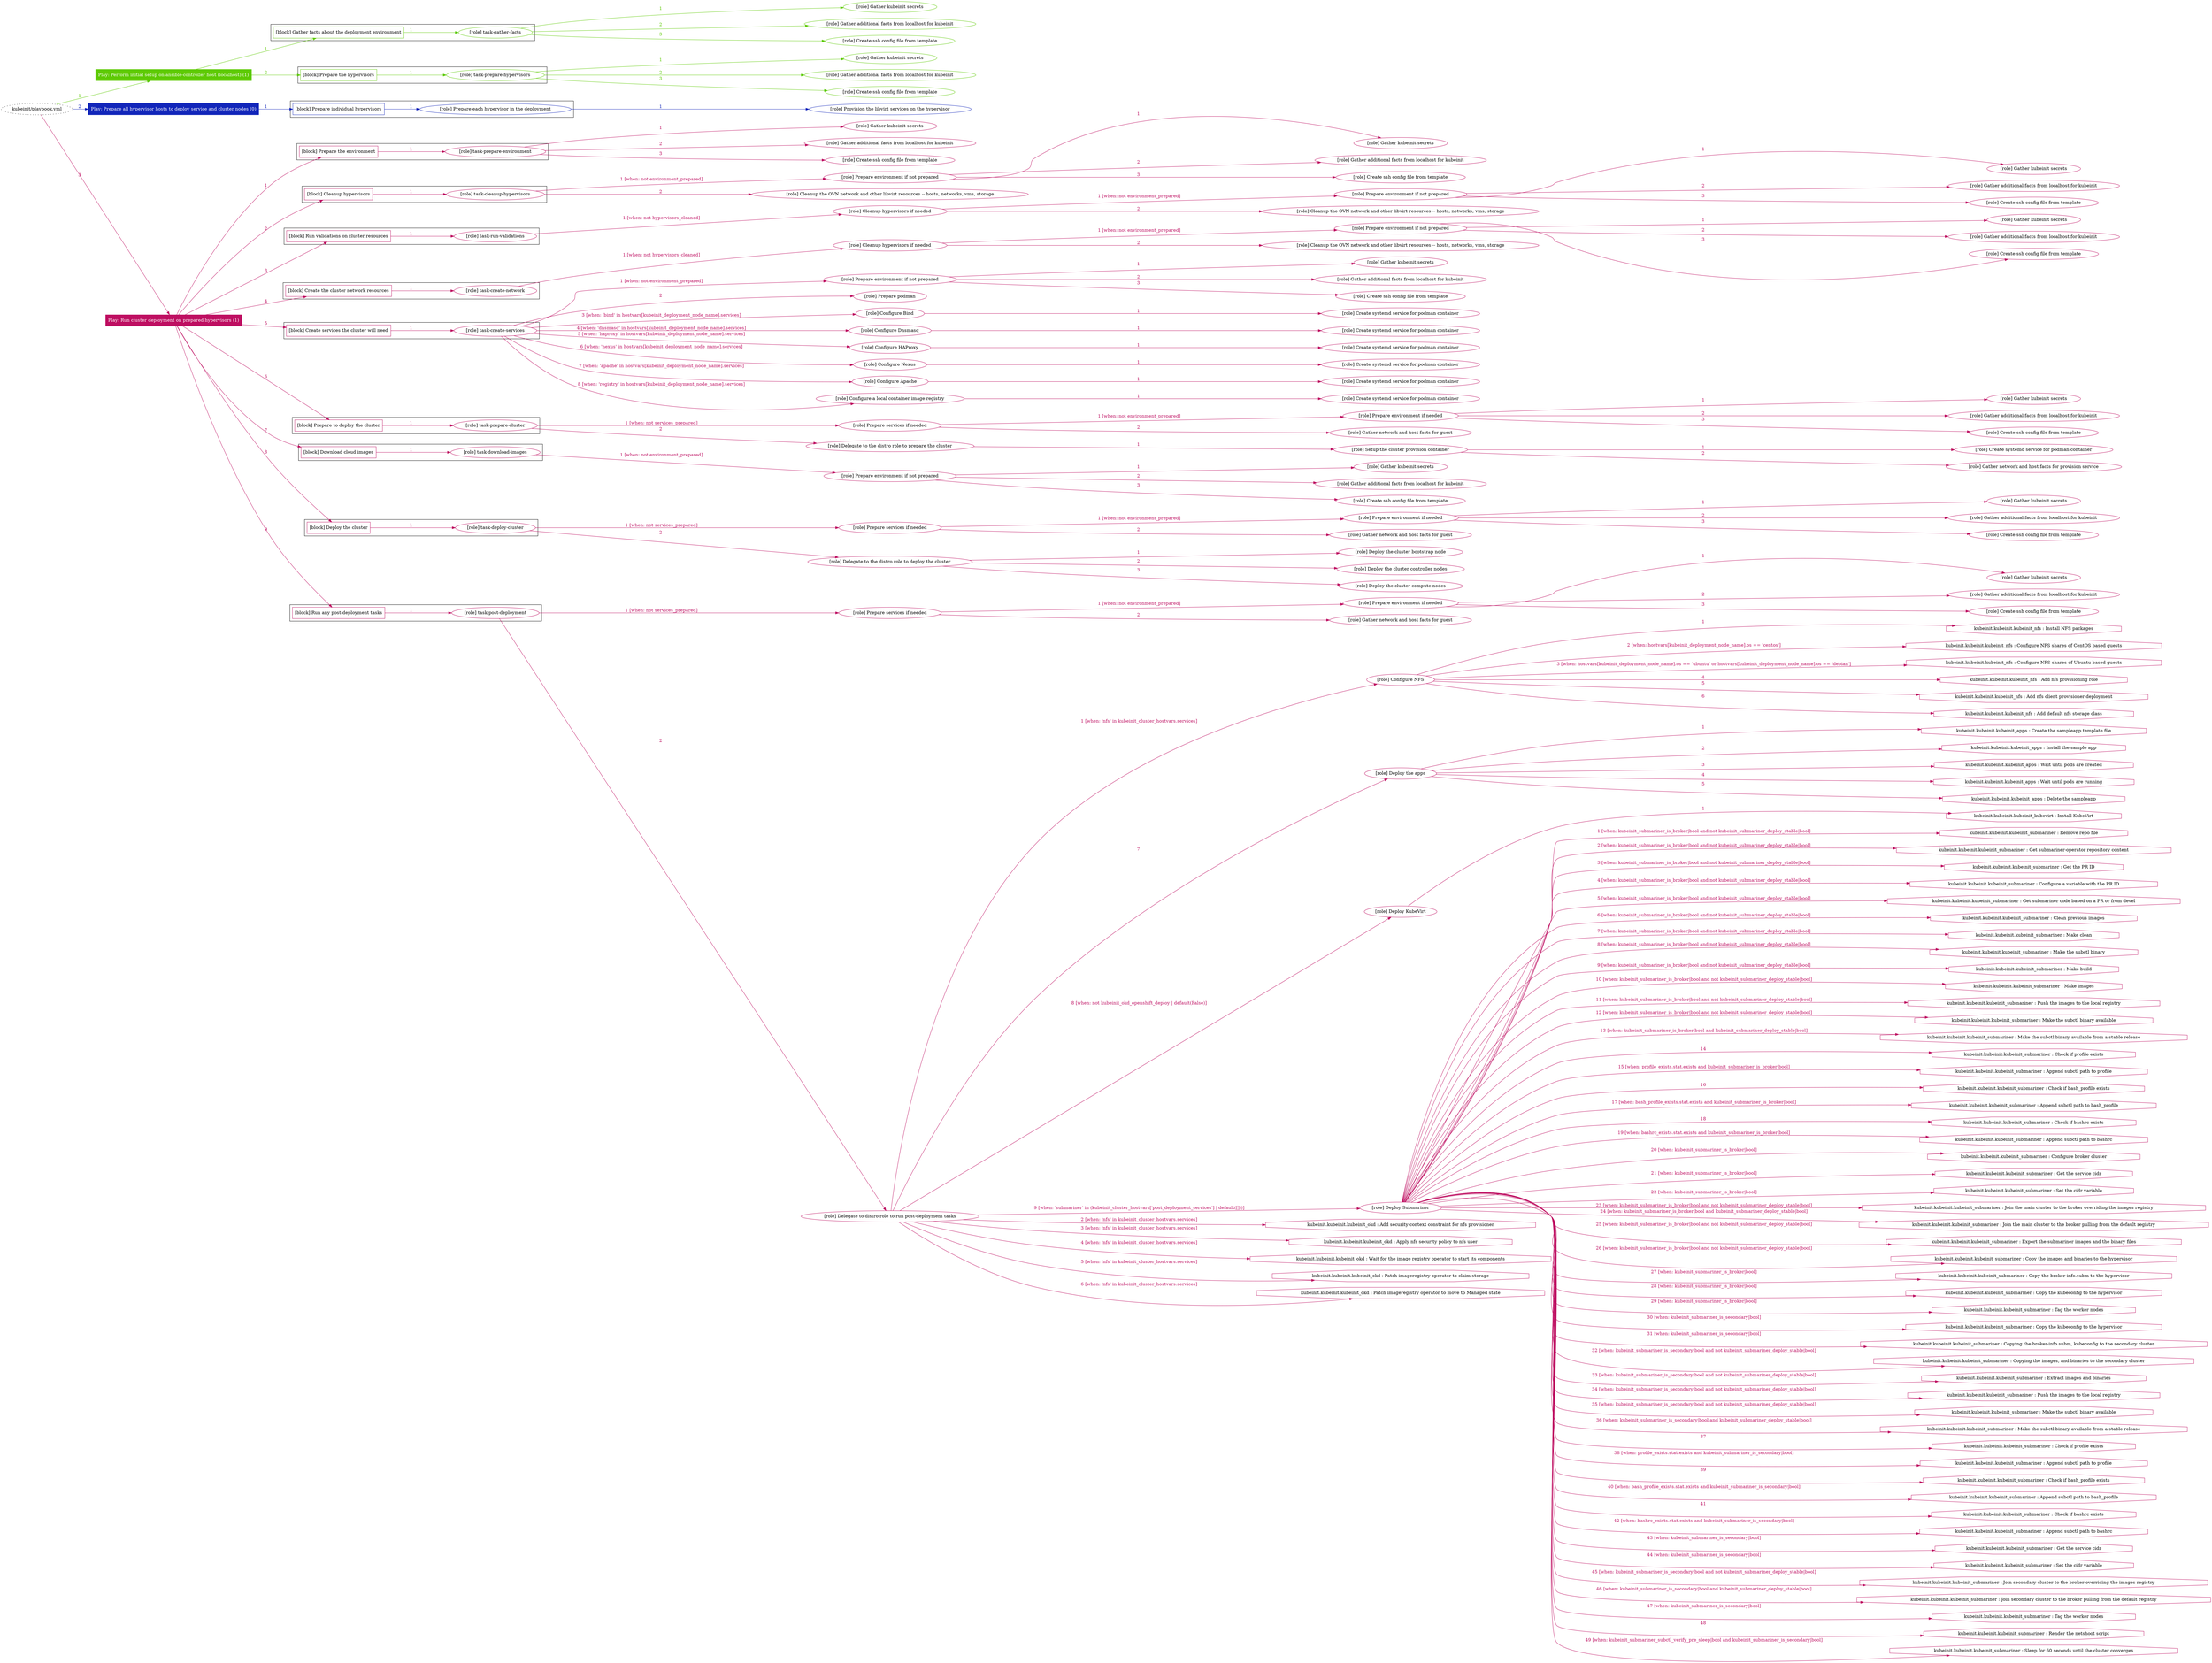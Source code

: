 digraph {
	graph [concentrate=true ordering=in rankdir=LR ratio=fill]
	edge [esep=5 sep=10]
	"kubeinit/playbook.yml" [URL="/home/runner/work/kubeinit/kubeinit/kubeinit/playbook.yml" id=playbook_c5b66236 style=dotted]
	play_5c4c841a [label="Play: Perform initial setup on ansible-controller host (localhost) (1)" URL="/home/runner/work/kubeinit/kubeinit/kubeinit/playbook.yml" color="#5dca02" fontcolor="#ffffff" id=play_5c4c841a shape=box style=filled tooltip=localhost]
	"kubeinit/playbook.yml" -> play_5c4c841a [label="1 " color="#5dca02" fontcolor="#5dca02" id=edge_ec772af9 labeltooltip="1 " tooltip="1 "]
	subgraph "Gather kubeinit secrets" {
		role_86c1f310 [label="[role] Gather kubeinit secrets" URL="/home/runner/.ansible/collections/ansible_collections/kubeinit/kubeinit/roles/kubeinit_prepare/tasks/gather_kubeinit_facts.yml" color="#5dca02" id=role_86c1f310 tooltip="Gather kubeinit secrets"]
	}
	subgraph "Gather additional facts from localhost for kubeinit" {
		role_e4c30480 [label="[role] Gather additional facts from localhost for kubeinit" URL="/home/runner/.ansible/collections/ansible_collections/kubeinit/kubeinit/roles/kubeinit_prepare/tasks/gather_kubeinit_facts.yml" color="#5dca02" id=role_e4c30480 tooltip="Gather additional facts from localhost for kubeinit"]
	}
	subgraph "Create ssh config file from template" {
		role_ade60be4 [label="[role] Create ssh config file from template" URL="/home/runner/.ansible/collections/ansible_collections/kubeinit/kubeinit/roles/kubeinit_prepare/tasks/gather_kubeinit_facts.yml" color="#5dca02" id=role_ade60be4 tooltip="Create ssh config file from template"]
	}
	subgraph "task-gather-facts" {
		role_f93b7bdf [label="[role] task-gather-facts" URL="/home/runner/work/kubeinit/kubeinit/kubeinit/playbook.yml" color="#5dca02" id=role_f93b7bdf tooltip="task-gather-facts"]
		role_f93b7bdf -> role_86c1f310 [label="1 " color="#5dca02" fontcolor="#5dca02" id=edge_2eb7c597 labeltooltip="1 " tooltip="1 "]
		role_f93b7bdf -> role_e4c30480 [label="2 " color="#5dca02" fontcolor="#5dca02" id=edge_252ef3e4 labeltooltip="2 " tooltip="2 "]
		role_f93b7bdf -> role_ade60be4 [label="3 " color="#5dca02" fontcolor="#5dca02" id=edge_75cc276a labeltooltip="3 " tooltip="3 "]
	}
	subgraph "Gather kubeinit secrets" {
		role_00179600 [label="[role] Gather kubeinit secrets" URL="/home/runner/.ansible/collections/ansible_collections/kubeinit/kubeinit/roles/kubeinit_prepare/tasks/gather_kubeinit_facts.yml" color="#5dca02" id=role_00179600 tooltip="Gather kubeinit secrets"]
	}
	subgraph "Gather additional facts from localhost for kubeinit" {
		role_f6d261c8 [label="[role] Gather additional facts from localhost for kubeinit" URL="/home/runner/.ansible/collections/ansible_collections/kubeinit/kubeinit/roles/kubeinit_prepare/tasks/gather_kubeinit_facts.yml" color="#5dca02" id=role_f6d261c8 tooltip="Gather additional facts from localhost for kubeinit"]
	}
	subgraph "Create ssh config file from template" {
		role_02ff0caa [label="[role] Create ssh config file from template" URL="/home/runner/.ansible/collections/ansible_collections/kubeinit/kubeinit/roles/kubeinit_prepare/tasks/gather_kubeinit_facts.yml" color="#5dca02" id=role_02ff0caa tooltip="Create ssh config file from template"]
	}
	subgraph "task-prepare-hypervisors" {
		role_83fe2a95 [label="[role] task-prepare-hypervisors" URL="/home/runner/work/kubeinit/kubeinit/kubeinit/playbook.yml" color="#5dca02" id=role_83fe2a95 tooltip="task-prepare-hypervisors"]
		role_83fe2a95 -> role_00179600 [label="1 " color="#5dca02" fontcolor="#5dca02" id=edge_b5269d40 labeltooltip="1 " tooltip="1 "]
		role_83fe2a95 -> role_f6d261c8 [label="2 " color="#5dca02" fontcolor="#5dca02" id=edge_8e32c1c4 labeltooltip="2 " tooltip="2 "]
		role_83fe2a95 -> role_02ff0caa [label="3 " color="#5dca02" fontcolor="#5dca02" id=edge_0f2b3261 labeltooltip="3 " tooltip="3 "]
	}
	subgraph "Play: Perform initial setup on ansible-controller host (localhost) (1)" {
		play_5c4c841a -> block_6d156f40 [label=1 color="#5dca02" fontcolor="#5dca02" id=edge_50a208b1 labeltooltip=1 tooltip=1]
		subgraph cluster_block_6d156f40 {
			block_6d156f40 [label="[block] Gather facts about the deployment environment" URL="/home/runner/work/kubeinit/kubeinit/kubeinit/playbook.yml" color="#5dca02" id=block_6d156f40 labeltooltip="Gather facts about the deployment environment" shape=box tooltip="Gather facts about the deployment environment"]
			block_6d156f40 -> role_f93b7bdf [label="1 " color="#5dca02" fontcolor="#5dca02" id=edge_6497abef labeltooltip="1 " tooltip="1 "]
		}
		play_5c4c841a -> block_93063243 [label=2 color="#5dca02" fontcolor="#5dca02" id=edge_b139676b labeltooltip=2 tooltip=2]
		subgraph cluster_block_93063243 {
			block_93063243 [label="[block] Prepare the hypervisors" URL="/home/runner/work/kubeinit/kubeinit/kubeinit/playbook.yml" color="#5dca02" id=block_93063243 labeltooltip="Prepare the hypervisors" shape=box tooltip="Prepare the hypervisors"]
			block_93063243 -> role_83fe2a95 [label="1 " color="#5dca02" fontcolor="#5dca02" id=edge_faf1d6fc labeltooltip="1 " tooltip="1 "]
		}
	}
	play_e99376da [label="Play: Prepare all hypervisor hosts to deploy service and cluster nodes (0)" URL="/home/runner/work/kubeinit/kubeinit/kubeinit/playbook.yml" color="#1226ba" fontcolor="#ffffff" id=play_e99376da shape=box style=filled tooltip="Play: Prepare all hypervisor hosts to deploy service and cluster nodes (0)"]
	"kubeinit/playbook.yml" -> play_e99376da [label="2 " color="#1226ba" fontcolor="#1226ba" id=edge_11e50357 labeltooltip="2 " tooltip="2 "]
	subgraph "Provision the libvirt services on the hypervisor" {
		role_56d34273 [label="[role] Provision the libvirt services on the hypervisor" URL="/home/runner/.ansible/collections/ansible_collections/kubeinit/kubeinit/roles/kubeinit_prepare/tasks/prepare_hypervisor.yml" color="#1226ba" id=role_56d34273 tooltip="Provision the libvirt services on the hypervisor"]
	}
	subgraph "Prepare each hypervisor in the deployment" {
		role_f255bd72 [label="[role] Prepare each hypervisor in the deployment" URL="/home/runner/work/kubeinit/kubeinit/kubeinit/playbook.yml" color="#1226ba" id=role_f255bd72 tooltip="Prepare each hypervisor in the deployment"]
		role_f255bd72 -> role_56d34273 [label="1 " color="#1226ba" fontcolor="#1226ba" id=edge_ec020a5a labeltooltip="1 " tooltip="1 "]
	}
	subgraph "Play: Prepare all hypervisor hosts to deploy service and cluster nodes (0)" {
		play_e99376da -> block_bfcccf43 [label=1 color="#1226ba" fontcolor="#1226ba" id=edge_67730220 labeltooltip=1 tooltip=1]
		subgraph cluster_block_bfcccf43 {
			block_bfcccf43 [label="[block] Prepare individual hypervisors" URL="/home/runner/work/kubeinit/kubeinit/kubeinit/playbook.yml" color="#1226ba" id=block_bfcccf43 labeltooltip="Prepare individual hypervisors" shape=box tooltip="Prepare individual hypervisors"]
			block_bfcccf43 -> role_f255bd72 [label="1 " color="#1226ba" fontcolor="#1226ba" id=edge_4b61849b labeltooltip="1 " tooltip="1 "]
		}
	}
	play_d05a8224 [label="Play: Run cluster deployment on prepared hypervisors (1)" URL="/home/runner/work/kubeinit/kubeinit/kubeinit/playbook.yml" color="#be0e61" fontcolor="#ffffff" id=play_d05a8224 shape=box style=filled tooltip=localhost]
	"kubeinit/playbook.yml" -> play_d05a8224 [label="3 " color="#be0e61" fontcolor="#be0e61" id=edge_ea6f3028 labeltooltip="3 " tooltip="3 "]
	subgraph "Gather kubeinit secrets" {
		role_048e3ddf [label="[role] Gather kubeinit secrets" URL="/home/runner/.ansible/collections/ansible_collections/kubeinit/kubeinit/roles/kubeinit_prepare/tasks/gather_kubeinit_facts.yml" color="#be0e61" id=role_048e3ddf tooltip="Gather kubeinit secrets"]
	}
	subgraph "Gather additional facts from localhost for kubeinit" {
		role_726ca233 [label="[role] Gather additional facts from localhost for kubeinit" URL="/home/runner/.ansible/collections/ansible_collections/kubeinit/kubeinit/roles/kubeinit_prepare/tasks/gather_kubeinit_facts.yml" color="#be0e61" id=role_726ca233 tooltip="Gather additional facts from localhost for kubeinit"]
	}
	subgraph "Create ssh config file from template" {
		role_be99eba1 [label="[role] Create ssh config file from template" URL="/home/runner/.ansible/collections/ansible_collections/kubeinit/kubeinit/roles/kubeinit_prepare/tasks/gather_kubeinit_facts.yml" color="#be0e61" id=role_be99eba1 tooltip="Create ssh config file from template"]
	}
	subgraph "task-prepare-environment" {
		role_a1fdf7ba [label="[role] task-prepare-environment" URL="/home/runner/work/kubeinit/kubeinit/kubeinit/playbook.yml" color="#be0e61" id=role_a1fdf7ba tooltip="task-prepare-environment"]
		role_a1fdf7ba -> role_048e3ddf [label="1 " color="#be0e61" fontcolor="#be0e61" id=edge_1bdc74cc labeltooltip="1 " tooltip="1 "]
		role_a1fdf7ba -> role_726ca233 [label="2 " color="#be0e61" fontcolor="#be0e61" id=edge_98159ee7 labeltooltip="2 " tooltip="2 "]
		role_a1fdf7ba -> role_be99eba1 [label="3 " color="#be0e61" fontcolor="#be0e61" id=edge_5d2d73a3 labeltooltip="3 " tooltip="3 "]
	}
	subgraph "Gather kubeinit secrets" {
		role_daf901b2 [label="[role] Gather kubeinit secrets" URL="/home/runner/.ansible/collections/ansible_collections/kubeinit/kubeinit/roles/kubeinit_prepare/tasks/gather_kubeinit_facts.yml" color="#be0e61" id=role_daf901b2 tooltip="Gather kubeinit secrets"]
	}
	subgraph "Gather additional facts from localhost for kubeinit" {
		role_6619fcae [label="[role] Gather additional facts from localhost for kubeinit" URL="/home/runner/.ansible/collections/ansible_collections/kubeinit/kubeinit/roles/kubeinit_prepare/tasks/gather_kubeinit_facts.yml" color="#be0e61" id=role_6619fcae tooltip="Gather additional facts from localhost for kubeinit"]
	}
	subgraph "Create ssh config file from template" {
		role_f4220ece [label="[role] Create ssh config file from template" URL="/home/runner/.ansible/collections/ansible_collections/kubeinit/kubeinit/roles/kubeinit_prepare/tasks/gather_kubeinit_facts.yml" color="#be0e61" id=role_f4220ece tooltip="Create ssh config file from template"]
	}
	subgraph "Prepare environment if not prepared" {
		role_25b12a8c [label="[role] Prepare environment if not prepared" URL="/home/runner/.ansible/collections/ansible_collections/kubeinit/kubeinit/roles/kubeinit_prepare/tasks/cleanup_hypervisors.yml" color="#be0e61" id=role_25b12a8c tooltip="Prepare environment if not prepared"]
		role_25b12a8c -> role_daf901b2 [label="1 " color="#be0e61" fontcolor="#be0e61" id=edge_815b9311 labeltooltip="1 " tooltip="1 "]
		role_25b12a8c -> role_6619fcae [label="2 " color="#be0e61" fontcolor="#be0e61" id=edge_aea2b849 labeltooltip="2 " tooltip="2 "]
		role_25b12a8c -> role_f4220ece [label="3 " color="#be0e61" fontcolor="#be0e61" id=edge_090ab3a5 labeltooltip="3 " tooltip="3 "]
	}
	subgraph "Cleanup the OVN network and other libvirt resources -- hosts, networks, vms, storage" {
		role_d611aaf6 [label="[role] Cleanup the OVN network and other libvirt resources -- hosts, networks, vms, storage" URL="/home/runner/.ansible/collections/ansible_collections/kubeinit/kubeinit/roles/kubeinit_prepare/tasks/cleanup_hypervisors.yml" color="#be0e61" id=role_d611aaf6 tooltip="Cleanup the OVN network and other libvirt resources -- hosts, networks, vms, storage"]
	}
	subgraph "task-cleanup-hypervisors" {
		role_0c3a9886 [label="[role] task-cleanup-hypervisors" URL="/home/runner/work/kubeinit/kubeinit/kubeinit/playbook.yml" color="#be0e61" id=role_0c3a9886 tooltip="task-cleanup-hypervisors"]
		role_0c3a9886 -> role_25b12a8c [label="1 [when: not environment_prepared]" color="#be0e61" fontcolor="#be0e61" id=edge_dfcc03af labeltooltip="1 [when: not environment_prepared]" tooltip="1 [when: not environment_prepared]"]
		role_0c3a9886 -> role_d611aaf6 [label="2 " color="#be0e61" fontcolor="#be0e61" id=edge_03428adb labeltooltip="2 " tooltip="2 "]
	}
	subgraph "Gather kubeinit secrets" {
		role_d5ee7499 [label="[role] Gather kubeinit secrets" URL="/home/runner/.ansible/collections/ansible_collections/kubeinit/kubeinit/roles/kubeinit_prepare/tasks/gather_kubeinit_facts.yml" color="#be0e61" id=role_d5ee7499 tooltip="Gather kubeinit secrets"]
	}
	subgraph "Gather additional facts from localhost for kubeinit" {
		role_605930e1 [label="[role] Gather additional facts from localhost for kubeinit" URL="/home/runner/.ansible/collections/ansible_collections/kubeinit/kubeinit/roles/kubeinit_prepare/tasks/gather_kubeinit_facts.yml" color="#be0e61" id=role_605930e1 tooltip="Gather additional facts from localhost for kubeinit"]
	}
	subgraph "Create ssh config file from template" {
		role_b7f00cb5 [label="[role] Create ssh config file from template" URL="/home/runner/.ansible/collections/ansible_collections/kubeinit/kubeinit/roles/kubeinit_prepare/tasks/gather_kubeinit_facts.yml" color="#be0e61" id=role_b7f00cb5 tooltip="Create ssh config file from template"]
	}
	subgraph "Prepare environment if not prepared" {
		role_cc1a8b75 [label="[role] Prepare environment if not prepared" URL="/home/runner/.ansible/collections/ansible_collections/kubeinit/kubeinit/roles/kubeinit_prepare/tasks/cleanup_hypervisors.yml" color="#be0e61" id=role_cc1a8b75 tooltip="Prepare environment if not prepared"]
		role_cc1a8b75 -> role_d5ee7499 [label="1 " color="#be0e61" fontcolor="#be0e61" id=edge_f4213ae7 labeltooltip="1 " tooltip="1 "]
		role_cc1a8b75 -> role_605930e1 [label="2 " color="#be0e61" fontcolor="#be0e61" id=edge_60081cd2 labeltooltip="2 " tooltip="2 "]
		role_cc1a8b75 -> role_b7f00cb5 [label="3 " color="#be0e61" fontcolor="#be0e61" id=edge_a2ca4fdd labeltooltip="3 " tooltip="3 "]
	}
	subgraph "Cleanup the OVN network and other libvirt resources -- hosts, networks, vms, storage" {
		role_3c9eec87 [label="[role] Cleanup the OVN network and other libvirt resources -- hosts, networks, vms, storage" URL="/home/runner/.ansible/collections/ansible_collections/kubeinit/kubeinit/roles/kubeinit_prepare/tasks/cleanup_hypervisors.yml" color="#be0e61" id=role_3c9eec87 tooltip="Cleanup the OVN network and other libvirt resources -- hosts, networks, vms, storage"]
	}
	subgraph "Cleanup hypervisors if needed" {
		role_672ca159 [label="[role] Cleanup hypervisors if needed" URL="/home/runner/.ansible/collections/ansible_collections/kubeinit/kubeinit/roles/kubeinit_validations/tasks/main.yml" color="#be0e61" id=role_672ca159 tooltip="Cleanup hypervisors if needed"]
		role_672ca159 -> role_cc1a8b75 [label="1 [when: not environment_prepared]" color="#be0e61" fontcolor="#be0e61" id=edge_61010889 labeltooltip="1 [when: not environment_prepared]" tooltip="1 [when: not environment_prepared]"]
		role_672ca159 -> role_3c9eec87 [label="2 " color="#be0e61" fontcolor="#be0e61" id=edge_9aaddd7c labeltooltip="2 " tooltip="2 "]
	}
	subgraph "task-run-validations" {
		role_3910f77d [label="[role] task-run-validations" URL="/home/runner/work/kubeinit/kubeinit/kubeinit/playbook.yml" color="#be0e61" id=role_3910f77d tooltip="task-run-validations"]
		role_3910f77d -> role_672ca159 [label="1 [when: not hypervisors_cleaned]" color="#be0e61" fontcolor="#be0e61" id=edge_e5bfb427 labeltooltip="1 [when: not hypervisors_cleaned]" tooltip="1 [when: not hypervisors_cleaned]"]
	}
	subgraph "Gather kubeinit secrets" {
		role_36b62802 [label="[role] Gather kubeinit secrets" URL="/home/runner/.ansible/collections/ansible_collections/kubeinit/kubeinit/roles/kubeinit_prepare/tasks/gather_kubeinit_facts.yml" color="#be0e61" id=role_36b62802 tooltip="Gather kubeinit secrets"]
	}
	subgraph "Gather additional facts from localhost for kubeinit" {
		role_b9ca5f75 [label="[role] Gather additional facts from localhost for kubeinit" URL="/home/runner/.ansible/collections/ansible_collections/kubeinit/kubeinit/roles/kubeinit_prepare/tasks/gather_kubeinit_facts.yml" color="#be0e61" id=role_b9ca5f75 tooltip="Gather additional facts from localhost for kubeinit"]
	}
	subgraph "Create ssh config file from template" {
		role_4769ed0e [label="[role] Create ssh config file from template" URL="/home/runner/.ansible/collections/ansible_collections/kubeinit/kubeinit/roles/kubeinit_prepare/tasks/gather_kubeinit_facts.yml" color="#be0e61" id=role_4769ed0e tooltip="Create ssh config file from template"]
	}
	subgraph "Prepare environment if not prepared" {
		role_71fe77b9 [label="[role] Prepare environment if not prepared" URL="/home/runner/.ansible/collections/ansible_collections/kubeinit/kubeinit/roles/kubeinit_prepare/tasks/cleanup_hypervisors.yml" color="#be0e61" id=role_71fe77b9 tooltip="Prepare environment if not prepared"]
		role_71fe77b9 -> role_36b62802 [label="1 " color="#be0e61" fontcolor="#be0e61" id=edge_c3a329cf labeltooltip="1 " tooltip="1 "]
		role_71fe77b9 -> role_b9ca5f75 [label="2 " color="#be0e61" fontcolor="#be0e61" id=edge_04500ef5 labeltooltip="2 " tooltip="2 "]
		role_71fe77b9 -> role_4769ed0e [label="3 " color="#be0e61" fontcolor="#be0e61" id=edge_2a768ca2 labeltooltip="3 " tooltip="3 "]
	}
	subgraph "Cleanup the OVN network and other libvirt resources -- hosts, networks, vms, storage" {
		role_3a0d9db6 [label="[role] Cleanup the OVN network and other libvirt resources -- hosts, networks, vms, storage" URL="/home/runner/.ansible/collections/ansible_collections/kubeinit/kubeinit/roles/kubeinit_prepare/tasks/cleanup_hypervisors.yml" color="#be0e61" id=role_3a0d9db6 tooltip="Cleanup the OVN network and other libvirt resources -- hosts, networks, vms, storage"]
	}
	subgraph "Cleanup hypervisors if needed" {
		role_418b097a [label="[role] Cleanup hypervisors if needed" URL="/home/runner/.ansible/collections/ansible_collections/kubeinit/kubeinit/roles/kubeinit_libvirt/tasks/create_network.yml" color="#be0e61" id=role_418b097a tooltip="Cleanup hypervisors if needed"]
		role_418b097a -> role_71fe77b9 [label="1 [when: not environment_prepared]" color="#be0e61" fontcolor="#be0e61" id=edge_e3661e2d labeltooltip="1 [when: not environment_prepared]" tooltip="1 [when: not environment_prepared]"]
		role_418b097a -> role_3a0d9db6 [label="2 " color="#be0e61" fontcolor="#be0e61" id=edge_62e00b6e labeltooltip="2 " tooltip="2 "]
	}
	subgraph "task-create-network" {
		role_4682fd99 [label="[role] task-create-network" URL="/home/runner/work/kubeinit/kubeinit/kubeinit/playbook.yml" color="#be0e61" id=role_4682fd99 tooltip="task-create-network"]
		role_4682fd99 -> role_418b097a [label="1 [when: not hypervisors_cleaned]" color="#be0e61" fontcolor="#be0e61" id=edge_3c22beb8 labeltooltip="1 [when: not hypervisors_cleaned]" tooltip="1 [when: not hypervisors_cleaned]"]
	}
	subgraph "Gather kubeinit secrets" {
		role_08401776 [label="[role] Gather kubeinit secrets" URL="/home/runner/.ansible/collections/ansible_collections/kubeinit/kubeinit/roles/kubeinit_prepare/tasks/gather_kubeinit_facts.yml" color="#be0e61" id=role_08401776 tooltip="Gather kubeinit secrets"]
	}
	subgraph "Gather additional facts from localhost for kubeinit" {
		role_7e94f997 [label="[role] Gather additional facts from localhost for kubeinit" URL="/home/runner/.ansible/collections/ansible_collections/kubeinit/kubeinit/roles/kubeinit_prepare/tasks/gather_kubeinit_facts.yml" color="#be0e61" id=role_7e94f997 tooltip="Gather additional facts from localhost for kubeinit"]
	}
	subgraph "Create ssh config file from template" {
		role_09af7a8e [label="[role] Create ssh config file from template" URL="/home/runner/.ansible/collections/ansible_collections/kubeinit/kubeinit/roles/kubeinit_prepare/tasks/gather_kubeinit_facts.yml" color="#be0e61" id=role_09af7a8e tooltip="Create ssh config file from template"]
	}
	subgraph "Prepare environment if not prepared" {
		role_97e8c60f [label="[role] Prepare environment if not prepared" URL="/home/runner/.ansible/collections/ansible_collections/kubeinit/kubeinit/roles/kubeinit_services/tasks/main.yml" color="#be0e61" id=role_97e8c60f tooltip="Prepare environment if not prepared"]
		role_97e8c60f -> role_08401776 [label="1 " color="#be0e61" fontcolor="#be0e61" id=edge_aed36029 labeltooltip="1 " tooltip="1 "]
		role_97e8c60f -> role_7e94f997 [label="2 " color="#be0e61" fontcolor="#be0e61" id=edge_9fd3368f labeltooltip="2 " tooltip="2 "]
		role_97e8c60f -> role_09af7a8e [label="3 " color="#be0e61" fontcolor="#be0e61" id=edge_27653dca labeltooltip="3 " tooltip="3 "]
	}
	subgraph "Prepare podman" {
		role_060497c5 [label="[role] Prepare podman" URL="/home/runner/.ansible/collections/ansible_collections/kubeinit/kubeinit/roles/kubeinit_services/tasks/00_create_service_pod.yml" color="#be0e61" id=role_060497c5 tooltip="Prepare podman"]
	}
	subgraph "Create systemd service for podman container" {
		role_5ba600a2 [label="[role] Create systemd service for podman container" URL="/home/runner/.ansible/collections/ansible_collections/kubeinit/kubeinit/roles/kubeinit_bind/tasks/main.yml" color="#be0e61" id=role_5ba600a2 tooltip="Create systemd service for podman container"]
	}
	subgraph "Configure Bind" {
		role_b774c856 [label="[role] Configure Bind" URL="/home/runner/.ansible/collections/ansible_collections/kubeinit/kubeinit/roles/kubeinit_services/tasks/start_services_containers.yml" color="#be0e61" id=role_b774c856 tooltip="Configure Bind"]
		role_b774c856 -> role_5ba600a2 [label="1 " color="#be0e61" fontcolor="#be0e61" id=edge_37088d2f labeltooltip="1 " tooltip="1 "]
	}
	subgraph "Create systemd service for podman container" {
		role_3cbdd543 [label="[role] Create systemd service for podman container" URL="/home/runner/.ansible/collections/ansible_collections/kubeinit/kubeinit/roles/kubeinit_dnsmasq/tasks/main.yml" color="#be0e61" id=role_3cbdd543 tooltip="Create systemd service for podman container"]
	}
	subgraph "Configure Dnsmasq" {
		role_6118f1c4 [label="[role] Configure Dnsmasq" URL="/home/runner/.ansible/collections/ansible_collections/kubeinit/kubeinit/roles/kubeinit_services/tasks/start_services_containers.yml" color="#be0e61" id=role_6118f1c4 tooltip="Configure Dnsmasq"]
		role_6118f1c4 -> role_3cbdd543 [label="1 " color="#be0e61" fontcolor="#be0e61" id=edge_7aa10dd5 labeltooltip="1 " tooltip="1 "]
	}
	subgraph "Create systemd service for podman container" {
		role_e3a2c4c8 [label="[role] Create systemd service for podman container" URL="/home/runner/.ansible/collections/ansible_collections/kubeinit/kubeinit/roles/kubeinit_haproxy/tasks/main.yml" color="#be0e61" id=role_e3a2c4c8 tooltip="Create systemd service for podman container"]
	}
	subgraph "Configure HAProxy" {
		role_6e8147c8 [label="[role] Configure HAProxy" URL="/home/runner/.ansible/collections/ansible_collections/kubeinit/kubeinit/roles/kubeinit_services/tasks/start_services_containers.yml" color="#be0e61" id=role_6e8147c8 tooltip="Configure HAProxy"]
		role_6e8147c8 -> role_e3a2c4c8 [label="1 " color="#be0e61" fontcolor="#be0e61" id=edge_a7e1ceea labeltooltip="1 " tooltip="1 "]
	}
	subgraph "Create systemd service for podman container" {
		role_ee3593ab [label="[role] Create systemd service for podman container" URL="/home/runner/.ansible/collections/ansible_collections/kubeinit/kubeinit/roles/kubeinit_nexus/tasks/main.yml" color="#be0e61" id=role_ee3593ab tooltip="Create systemd service for podman container"]
	}
	subgraph "Configure Nexus" {
		role_e2c347f7 [label="[role] Configure Nexus" URL="/home/runner/.ansible/collections/ansible_collections/kubeinit/kubeinit/roles/kubeinit_services/tasks/start_services_containers.yml" color="#be0e61" id=role_e2c347f7 tooltip="Configure Nexus"]
		role_e2c347f7 -> role_ee3593ab [label="1 " color="#be0e61" fontcolor="#be0e61" id=edge_5ac8b0af labeltooltip="1 " tooltip="1 "]
	}
	subgraph "Create systemd service for podman container" {
		role_3434d0b1 [label="[role] Create systemd service for podman container" URL="/home/runner/.ansible/collections/ansible_collections/kubeinit/kubeinit/roles/kubeinit_apache/tasks/main.yml" color="#be0e61" id=role_3434d0b1 tooltip="Create systemd service for podman container"]
	}
	subgraph "Configure Apache" {
		role_acb50f36 [label="[role] Configure Apache" URL="/home/runner/.ansible/collections/ansible_collections/kubeinit/kubeinit/roles/kubeinit_services/tasks/start_services_containers.yml" color="#be0e61" id=role_acb50f36 tooltip="Configure Apache"]
		role_acb50f36 -> role_3434d0b1 [label="1 " color="#be0e61" fontcolor="#be0e61" id=edge_a9987681 labeltooltip="1 " tooltip="1 "]
	}
	subgraph "Create systemd service for podman container" {
		role_500c415f [label="[role] Create systemd service for podman container" URL="/home/runner/.ansible/collections/ansible_collections/kubeinit/kubeinit/roles/kubeinit_registry/tasks/main.yml" color="#be0e61" id=role_500c415f tooltip="Create systemd service for podman container"]
	}
	subgraph "Configure a local container image registry" {
		role_1ed3bb13 [label="[role] Configure a local container image registry" URL="/home/runner/.ansible/collections/ansible_collections/kubeinit/kubeinit/roles/kubeinit_services/tasks/start_services_containers.yml" color="#be0e61" id=role_1ed3bb13 tooltip="Configure a local container image registry"]
		role_1ed3bb13 -> role_500c415f [label="1 " color="#be0e61" fontcolor="#be0e61" id=edge_0e60371c labeltooltip="1 " tooltip="1 "]
	}
	subgraph "task-create-services" {
		role_7a73dc62 [label="[role] task-create-services" URL="/home/runner/work/kubeinit/kubeinit/kubeinit/playbook.yml" color="#be0e61" id=role_7a73dc62 tooltip="task-create-services"]
		role_7a73dc62 -> role_97e8c60f [label="1 [when: not environment_prepared]" color="#be0e61" fontcolor="#be0e61" id=edge_e5bc4134 labeltooltip="1 [when: not environment_prepared]" tooltip="1 [when: not environment_prepared]"]
		role_7a73dc62 -> role_060497c5 [label="2 " color="#be0e61" fontcolor="#be0e61" id=edge_c32509a2 labeltooltip="2 " tooltip="2 "]
		role_7a73dc62 -> role_b774c856 [label="3 [when: 'bind' in hostvars[kubeinit_deployment_node_name].services]" color="#be0e61" fontcolor="#be0e61" id=edge_0a51db4a labeltooltip="3 [when: 'bind' in hostvars[kubeinit_deployment_node_name].services]" tooltip="3 [when: 'bind' in hostvars[kubeinit_deployment_node_name].services]"]
		role_7a73dc62 -> role_6118f1c4 [label="4 [when: 'dnsmasq' in hostvars[kubeinit_deployment_node_name].services]" color="#be0e61" fontcolor="#be0e61" id=edge_a0dc80fe labeltooltip="4 [when: 'dnsmasq' in hostvars[kubeinit_deployment_node_name].services]" tooltip="4 [when: 'dnsmasq' in hostvars[kubeinit_deployment_node_name].services]"]
		role_7a73dc62 -> role_6e8147c8 [label="5 [when: 'haproxy' in hostvars[kubeinit_deployment_node_name].services]" color="#be0e61" fontcolor="#be0e61" id=edge_24a40624 labeltooltip="5 [when: 'haproxy' in hostvars[kubeinit_deployment_node_name].services]" tooltip="5 [when: 'haproxy' in hostvars[kubeinit_deployment_node_name].services]"]
		role_7a73dc62 -> role_e2c347f7 [label="6 [when: 'nexus' in hostvars[kubeinit_deployment_node_name].services]" color="#be0e61" fontcolor="#be0e61" id=edge_c2685f03 labeltooltip="6 [when: 'nexus' in hostvars[kubeinit_deployment_node_name].services]" tooltip="6 [when: 'nexus' in hostvars[kubeinit_deployment_node_name].services]"]
		role_7a73dc62 -> role_acb50f36 [label="7 [when: 'apache' in hostvars[kubeinit_deployment_node_name].services]" color="#be0e61" fontcolor="#be0e61" id=edge_7c1c08ba labeltooltip="7 [when: 'apache' in hostvars[kubeinit_deployment_node_name].services]" tooltip="7 [when: 'apache' in hostvars[kubeinit_deployment_node_name].services]"]
		role_7a73dc62 -> role_1ed3bb13 [label="8 [when: 'registry' in hostvars[kubeinit_deployment_node_name].services]" color="#be0e61" fontcolor="#be0e61" id=edge_8c2f12df labeltooltip="8 [when: 'registry' in hostvars[kubeinit_deployment_node_name].services]" tooltip="8 [when: 'registry' in hostvars[kubeinit_deployment_node_name].services]"]
	}
	subgraph "Gather kubeinit secrets" {
		role_a375e8f0 [label="[role] Gather kubeinit secrets" URL="/home/runner/.ansible/collections/ansible_collections/kubeinit/kubeinit/roles/kubeinit_prepare/tasks/gather_kubeinit_facts.yml" color="#be0e61" id=role_a375e8f0 tooltip="Gather kubeinit secrets"]
	}
	subgraph "Gather additional facts from localhost for kubeinit" {
		role_13aad729 [label="[role] Gather additional facts from localhost for kubeinit" URL="/home/runner/.ansible/collections/ansible_collections/kubeinit/kubeinit/roles/kubeinit_prepare/tasks/gather_kubeinit_facts.yml" color="#be0e61" id=role_13aad729 tooltip="Gather additional facts from localhost for kubeinit"]
	}
	subgraph "Create ssh config file from template" {
		role_30e933dc [label="[role] Create ssh config file from template" URL="/home/runner/.ansible/collections/ansible_collections/kubeinit/kubeinit/roles/kubeinit_prepare/tasks/gather_kubeinit_facts.yml" color="#be0e61" id=role_30e933dc tooltip="Create ssh config file from template"]
	}
	subgraph "Prepare environment if needed" {
		role_31a0e255 [label="[role] Prepare environment if needed" URL="/home/runner/.ansible/collections/ansible_collections/kubeinit/kubeinit/roles/kubeinit_services/tasks/prepare_services.yml" color="#be0e61" id=role_31a0e255 tooltip="Prepare environment if needed"]
		role_31a0e255 -> role_a375e8f0 [label="1 " color="#be0e61" fontcolor="#be0e61" id=edge_6f099b63 labeltooltip="1 " tooltip="1 "]
		role_31a0e255 -> role_13aad729 [label="2 " color="#be0e61" fontcolor="#be0e61" id=edge_6731bbe8 labeltooltip="2 " tooltip="2 "]
		role_31a0e255 -> role_30e933dc [label="3 " color="#be0e61" fontcolor="#be0e61" id=edge_35e218a3 labeltooltip="3 " tooltip="3 "]
	}
	subgraph "Gather network and host facts for guest" {
		role_d6e771f4 [label="[role] Gather network and host facts for guest" URL="/home/runner/.ansible/collections/ansible_collections/kubeinit/kubeinit/roles/kubeinit_services/tasks/prepare_services.yml" color="#be0e61" id=role_d6e771f4 tooltip="Gather network and host facts for guest"]
	}
	subgraph "Prepare services if needed" {
		role_5b560bef [label="[role] Prepare services if needed" URL="/home/runner/.ansible/collections/ansible_collections/kubeinit/kubeinit/roles/kubeinit_prepare/tasks/prepare_cluster.yml" color="#be0e61" id=role_5b560bef tooltip="Prepare services if needed"]
		role_5b560bef -> role_31a0e255 [label="1 [when: not environment_prepared]" color="#be0e61" fontcolor="#be0e61" id=edge_a44e0599 labeltooltip="1 [when: not environment_prepared]" tooltip="1 [when: not environment_prepared]"]
		role_5b560bef -> role_d6e771f4 [label="2 " color="#be0e61" fontcolor="#be0e61" id=edge_500e1678 labeltooltip="2 " tooltip="2 "]
	}
	subgraph "Create systemd service for podman container" {
		role_0b61ad0a [label="[role] Create systemd service for podman container" URL="/home/runner/.ansible/collections/ansible_collections/kubeinit/kubeinit/roles/kubeinit_services/tasks/create_provision_container.yml" color="#be0e61" id=role_0b61ad0a tooltip="Create systemd service for podman container"]
	}
	subgraph "Gather network and host facts for provision service" {
		role_4ef6cc18 [label="[role] Gather network and host facts for provision service" URL="/home/runner/.ansible/collections/ansible_collections/kubeinit/kubeinit/roles/kubeinit_services/tasks/create_provision_container.yml" color="#be0e61" id=role_4ef6cc18 tooltip="Gather network and host facts for provision service"]
	}
	subgraph "Setup the cluster provision container" {
		role_22a84130 [label="[role] Setup the cluster provision container" URL="/home/runner/.ansible/collections/ansible_collections/kubeinit/kubeinit/roles/kubeinit_okd/tasks/prepare_cluster.yml" color="#be0e61" id=role_22a84130 tooltip="Setup the cluster provision container"]
		role_22a84130 -> role_0b61ad0a [label="1 " color="#be0e61" fontcolor="#be0e61" id=edge_14944c2c labeltooltip="1 " tooltip="1 "]
		role_22a84130 -> role_4ef6cc18 [label="2 " color="#be0e61" fontcolor="#be0e61" id=edge_21555680 labeltooltip="2 " tooltip="2 "]
	}
	subgraph "Delegate to the distro role to prepare the cluster" {
		role_000ef96e [label="[role] Delegate to the distro role to prepare the cluster" URL="/home/runner/.ansible/collections/ansible_collections/kubeinit/kubeinit/roles/kubeinit_prepare/tasks/prepare_cluster.yml" color="#be0e61" id=role_000ef96e tooltip="Delegate to the distro role to prepare the cluster"]
		role_000ef96e -> role_22a84130 [label="1 " color="#be0e61" fontcolor="#be0e61" id=edge_239a3a4b labeltooltip="1 " tooltip="1 "]
	}
	subgraph "task-prepare-cluster" {
		role_6db4addc [label="[role] task-prepare-cluster" URL="/home/runner/work/kubeinit/kubeinit/kubeinit/playbook.yml" color="#be0e61" id=role_6db4addc tooltip="task-prepare-cluster"]
		role_6db4addc -> role_5b560bef [label="1 [when: not services_prepared]" color="#be0e61" fontcolor="#be0e61" id=edge_44ca50f9 labeltooltip="1 [when: not services_prepared]" tooltip="1 [when: not services_prepared]"]
		role_6db4addc -> role_000ef96e [label="2 " color="#be0e61" fontcolor="#be0e61" id=edge_99b72cc9 labeltooltip="2 " tooltip="2 "]
	}
	subgraph "Gather kubeinit secrets" {
		role_b422075c [label="[role] Gather kubeinit secrets" URL="/home/runner/.ansible/collections/ansible_collections/kubeinit/kubeinit/roles/kubeinit_prepare/tasks/gather_kubeinit_facts.yml" color="#be0e61" id=role_b422075c tooltip="Gather kubeinit secrets"]
	}
	subgraph "Gather additional facts from localhost for kubeinit" {
		role_9d6b7a0c [label="[role] Gather additional facts from localhost for kubeinit" URL="/home/runner/.ansible/collections/ansible_collections/kubeinit/kubeinit/roles/kubeinit_prepare/tasks/gather_kubeinit_facts.yml" color="#be0e61" id=role_9d6b7a0c tooltip="Gather additional facts from localhost for kubeinit"]
	}
	subgraph "Create ssh config file from template" {
		role_dda4f1e0 [label="[role] Create ssh config file from template" URL="/home/runner/.ansible/collections/ansible_collections/kubeinit/kubeinit/roles/kubeinit_prepare/tasks/gather_kubeinit_facts.yml" color="#be0e61" id=role_dda4f1e0 tooltip="Create ssh config file from template"]
	}
	subgraph "Prepare environment if not prepared" {
		role_d85a3efd [label="[role] Prepare environment if not prepared" URL="/home/runner/.ansible/collections/ansible_collections/kubeinit/kubeinit/roles/kubeinit_libvirt/tasks/download_cloud_images.yml" color="#be0e61" id=role_d85a3efd tooltip="Prepare environment if not prepared"]
		role_d85a3efd -> role_b422075c [label="1 " color="#be0e61" fontcolor="#be0e61" id=edge_3b433cd3 labeltooltip="1 " tooltip="1 "]
		role_d85a3efd -> role_9d6b7a0c [label="2 " color="#be0e61" fontcolor="#be0e61" id=edge_153636bf labeltooltip="2 " tooltip="2 "]
		role_d85a3efd -> role_dda4f1e0 [label="3 " color="#be0e61" fontcolor="#be0e61" id=edge_1a82423b labeltooltip="3 " tooltip="3 "]
	}
	subgraph "task-download-images" {
		role_39435071 [label="[role] task-download-images" URL="/home/runner/work/kubeinit/kubeinit/kubeinit/playbook.yml" color="#be0e61" id=role_39435071 tooltip="task-download-images"]
		role_39435071 -> role_d85a3efd [label="1 [when: not environment_prepared]" color="#be0e61" fontcolor="#be0e61" id=edge_0cd8f5d1 labeltooltip="1 [when: not environment_prepared]" tooltip="1 [when: not environment_prepared]"]
	}
	subgraph "Gather kubeinit secrets" {
		role_131b50c7 [label="[role] Gather kubeinit secrets" URL="/home/runner/.ansible/collections/ansible_collections/kubeinit/kubeinit/roles/kubeinit_prepare/tasks/gather_kubeinit_facts.yml" color="#be0e61" id=role_131b50c7 tooltip="Gather kubeinit secrets"]
	}
	subgraph "Gather additional facts from localhost for kubeinit" {
		role_463dc2b7 [label="[role] Gather additional facts from localhost for kubeinit" URL="/home/runner/.ansible/collections/ansible_collections/kubeinit/kubeinit/roles/kubeinit_prepare/tasks/gather_kubeinit_facts.yml" color="#be0e61" id=role_463dc2b7 tooltip="Gather additional facts from localhost for kubeinit"]
	}
	subgraph "Create ssh config file from template" {
		role_890d9bcd [label="[role] Create ssh config file from template" URL="/home/runner/.ansible/collections/ansible_collections/kubeinit/kubeinit/roles/kubeinit_prepare/tasks/gather_kubeinit_facts.yml" color="#be0e61" id=role_890d9bcd tooltip="Create ssh config file from template"]
	}
	subgraph "Prepare environment if needed" {
		role_d9753356 [label="[role] Prepare environment if needed" URL="/home/runner/.ansible/collections/ansible_collections/kubeinit/kubeinit/roles/kubeinit_services/tasks/prepare_services.yml" color="#be0e61" id=role_d9753356 tooltip="Prepare environment if needed"]
		role_d9753356 -> role_131b50c7 [label="1 " color="#be0e61" fontcolor="#be0e61" id=edge_7e11db44 labeltooltip="1 " tooltip="1 "]
		role_d9753356 -> role_463dc2b7 [label="2 " color="#be0e61" fontcolor="#be0e61" id=edge_1c7699be labeltooltip="2 " tooltip="2 "]
		role_d9753356 -> role_890d9bcd [label="3 " color="#be0e61" fontcolor="#be0e61" id=edge_8a3e3ef9 labeltooltip="3 " tooltip="3 "]
	}
	subgraph "Gather network and host facts for guest" {
		role_33706e6f [label="[role] Gather network and host facts for guest" URL="/home/runner/.ansible/collections/ansible_collections/kubeinit/kubeinit/roles/kubeinit_services/tasks/prepare_services.yml" color="#be0e61" id=role_33706e6f tooltip="Gather network and host facts for guest"]
	}
	subgraph "Prepare services if needed" {
		role_91bc153f [label="[role] Prepare services if needed" URL="/home/runner/.ansible/collections/ansible_collections/kubeinit/kubeinit/roles/kubeinit_prepare/tasks/deploy_cluster.yml" color="#be0e61" id=role_91bc153f tooltip="Prepare services if needed"]
		role_91bc153f -> role_d9753356 [label="1 [when: not environment_prepared]" color="#be0e61" fontcolor="#be0e61" id=edge_9f78f2a8 labeltooltip="1 [when: not environment_prepared]" tooltip="1 [when: not environment_prepared]"]
		role_91bc153f -> role_33706e6f [label="2 " color="#be0e61" fontcolor="#be0e61" id=edge_e8b95fc8 labeltooltip="2 " tooltip="2 "]
	}
	subgraph "Deploy the cluster bootstrap node" {
		role_4b81d8cc [label="[role] Deploy the cluster bootstrap node" URL="/home/runner/.ansible/collections/ansible_collections/kubeinit/kubeinit/roles/kubeinit_okd/tasks/main.yml" color="#be0e61" id=role_4b81d8cc tooltip="Deploy the cluster bootstrap node"]
	}
	subgraph "Deploy the cluster controller nodes" {
		role_f0626c7b [label="[role] Deploy the cluster controller nodes" URL="/home/runner/.ansible/collections/ansible_collections/kubeinit/kubeinit/roles/kubeinit_okd/tasks/main.yml" color="#be0e61" id=role_f0626c7b tooltip="Deploy the cluster controller nodes"]
	}
	subgraph "Deploy the cluster compute nodes" {
		role_c87e5f57 [label="[role] Deploy the cluster compute nodes" URL="/home/runner/.ansible/collections/ansible_collections/kubeinit/kubeinit/roles/kubeinit_okd/tasks/main.yml" color="#be0e61" id=role_c87e5f57 tooltip="Deploy the cluster compute nodes"]
	}
	subgraph "Delegate to the distro role to deploy the cluster" {
		role_7d7836cc [label="[role] Delegate to the distro role to deploy the cluster" URL="/home/runner/.ansible/collections/ansible_collections/kubeinit/kubeinit/roles/kubeinit_prepare/tasks/deploy_cluster.yml" color="#be0e61" id=role_7d7836cc tooltip="Delegate to the distro role to deploy the cluster"]
		role_7d7836cc -> role_4b81d8cc [label="1 " color="#be0e61" fontcolor="#be0e61" id=edge_8523e1e0 labeltooltip="1 " tooltip="1 "]
		role_7d7836cc -> role_f0626c7b [label="2 " color="#be0e61" fontcolor="#be0e61" id=edge_d3da6b4a labeltooltip="2 " tooltip="2 "]
		role_7d7836cc -> role_c87e5f57 [label="3 " color="#be0e61" fontcolor="#be0e61" id=edge_4f7f122e labeltooltip="3 " tooltip="3 "]
	}
	subgraph "task-deploy-cluster" {
		role_eed2d212 [label="[role] task-deploy-cluster" URL="/home/runner/work/kubeinit/kubeinit/kubeinit/playbook.yml" color="#be0e61" id=role_eed2d212 tooltip="task-deploy-cluster"]
		role_eed2d212 -> role_91bc153f [label="1 [when: not services_prepared]" color="#be0e61" fontcolor="#be0e61" id=edge_012dfb58 labeltooltip="1 [when: not services_prepared]" tooltip="1 [when: not services_prepared]"]
		role_eed2d212 -> role_7d7836cc [label="2 " color="#be0e61" fontcolor="#be0e61" id=edge_7ddaaaae labeltooltip="2 " tooltip="2 "]
	}
	subgraph "Gather kubeinit secrets" {
		role_882f9458 [label="[role] Gather kubeinit secrets" URL="/home/runner/.ansible/collections/ansible_collections/kubeinit/kubeinit/roles/kubeinit_prepare/tasks/gather_kubeinit_facts.yml" color="#be0e61" id=role_882f9458 tooltip="Gather kubeinit secrets"]
	}
	subgraph "Gather additional facts from localhost for kubeinit" {
		role_d2e316b2 [label="[role] Gather additional facts from localhost for kubeinit" URL="/home/runner/.ansible/collections/ansible_collections/kubeinit/kubeinit/roles/kubeinit_prepare/tasks/gather_kubeinit_facts.yml" color="#be0e61" id=role_d2e316b2 tooltip="Gather additional facts from localhost for kubeinit"]
	}
	subgraph "Create ssh config file from template" {
		role_24519ca6 [label="[role] Create ssh config file from template" URL="/home/runner/.ansible/collections/ansible_collections/kubeinit/kubeinit/roles/kubeinit_prepare/tasks/gather_kubeinit_facts.yml" color="#be0e61" id=role_24519ca6 tooltip="Create ssh config file from template"]
	}
	subgraph "Prepare environment if needed" {
		role_59bb3721 [label="[role] Prepare environment if needed" URL="/home/runner/.ansible/collections/ansible_collections/kubeinit/kubeinit/roles/kubeinit_services/tasks/prepare_services.yml" color="#be0e61" id=role_59bb3721 tooltip="Prepare environment if needed"]
		role_59bb3721 -> role_882f9458 [label="1 " color="#be0e61" fontcolor="#be0e61" id=edge_7b649b2d labeltooltip="1 " tooltip="1 "]
		role_59bb3721 -> role_d2e316b2 [label="2 " color="#be0e61" fontcolor="#be0e61" id=edge_667337f0 labeltooltip="2 " tooltip="2 "]
		role_59bb3721 -> role_24519ca6 [label="3 " color="#be0e61" fontcolor="#be0e61" id=edge_f0a79fd4 labeltooltip="3 " tooltip="3 "]
	}
	subgraph "Gather network and host facts for guest" {
		role_ba47c64d [label="[role] Gather network and host facts for guest" URL="/home/runner/.ansible/collections/ansible_collections/kubeinit/kubeinit/roles/kubeinit_services/tasks/prepare_services.yml" color="#be0e61" id=role_ba47c64d tooltip="Gather network and host facts for guest"]
	}
	subgraph "Prepare services if needed" {
		role_e9242965 [label="[role] Prepare services if needed" URL="/home/runner/.ansible/collections/ansible_collections/kubeinit/kubeinit/roles/kubeinit_prepare/tasks/post_deployment.yml" color="#be0e61" id=role_e9242965 tooltip="Prepare services if needed"]
		role_e9242965 -> role_59bb3721 [label="1 [when: not environment_prepared]" color="#be0e61" fontcolor="#be0e61" id=edge_665078b9 labeltooltip="1 [when: not environment_prepared]" tooltip="1 [when: not environment_prepared]"]
		role_e9242965 -> role_ba47c64d [label="2 " color="#be0e61" fontcolor="#be0e61" id=edge_7bb95b0f labeltooltip="2 " tooltip="2 "]
	}
	subgraph "Configure NFS" {
		role_3f4e07f7 [label="[role] Configure NFS" URL="/home/runner/.ansible/collections/ansible_collections/kubeinit/kubeinit/roles/kubeinit_okd/tasks/post_deployment_tasks.yml" color="#be0e61" id=role_3f4e07f7 tooltip="Configure NFS"]
		task_9e87913e [label="kubeinit.kubeinit.kubeinit_nfs : Install NFS packages" URL="/home/runner/.ansible/collections/ansible_collections/kubeinit/kubeinit/roles/kubeinit_nfs/tasks/main.yml" color="#be0e61" id=task_9e87913e shape=octagon tooltip="kubeinit.kubeinit.kubeinit_nfs : Install NFS packages"]
		role_3f4e07f7 -> task_9e87913e [label="1 " color="#be0e61" fontcolor="#be0e61" id=edge_d53c5722 labeltooltip="1 " tooltip="1 "]
		task_6065dd75 [label="kubeinit.kubeinit.kubeinit_nfs : Configure NFS shares of CentOS based guests" URL="/home/runner/.ansible/collections/ansible_collections/kubeinit/kubeinit/roles/kubeinit_nfs/tasks/main.yml" color="#be0e61" id=task_6065dd75 shape=octagon tooltip="kubeinit.kubeinit.kubeinit_nfs : Configure NFS shares of CentOS based guests"]
		role_3f4e07f7 -> task_6065dd75 [label="2 [when: hostvars[kubeinit_deployment_node_name].os == 'centos']" color="#be0e61" fontcolor="#be0e61" id=edge_f67f36da labeltooltip="2 [when: hostvars[kubeinit_deployment_node_name].os == 'centos']" tooltip="2 [when: hostvars[kubeinit_deployment_node_name].os == 'centos']"]
		task_060535be [label="kubeinit.kubeinit.kubeinit_nfs : Configure NFS shares of Ubuntu based guests" URL="/home/runner/.ansible/collections/ansible_collections/kubeinit/kubeinit/roles/kubeinit_nfs/tasks/main.yml" color="#be0e61" id=task_060535be shape=octagon tooltip="kubeinit.kubeinit.kubeinit_nfs : Configure NFS shares of Ubuntu based guests"]
		role_3f4e07f7 -> task_060535be [label="3 [when: hostvars[kubeinit_deployment_node_name].os == 'ubuntu' or hostvars[kubeinit_deployment_node_name].os == 'debian']" color="#be0e61" fontcolor="#be0e61" id=edge_e4bec14b labeltooltip="3 [when: hostvars[kubeinit_deployment_node_name].os == 'ubuntu' or hostvars[kubeinit_deployment_node_name].os == 'debian']" tooltip="3 [when: hostvars[kubeinit_deployment_node_name].os == 'ubuntu' or hostvars[kubeinit_deployment_node_name].os == 'debian']"]
		task_d97c7a9d [label="kubeinit.kubeinit.kubeinit_nfs : Add nfs provisioning role" URL="/home/runner/.ansible/collections/ansible_collections/kubeinit/kubeinit/roles/kubeinit_nfs/tasks/main.yml" color="#be0e61" id=task_d97c7a9d shape=octagon tooltip="kubeinit.kubeinit.kubeinit_nfs : Add nfs provisioning role"]
		role_3f4e07f7 -> task_d97c7a9d [label="4 " color="#be0e61" fontcolor="#be0e61" id=edge_080bb53f labeltooltip="4 " tooltip="4 "]
		task_5545b5de [label="kubeinit.kubeinit.kubeinit_nfs : Add nfs client provisioner deployment" URL="/home/runner/.ansible/collections/ansible_collections/kubeinit/kubeinit/roles/kubeinit_nfs/tasks/main.yml" color="#be0e61" id=task_5545b5de shape=octagon tooltip="kubeinit.kubeinit.kubeinit_nfs : Add nfs client provisioner deployment"]
		role_3f4e07f7 -> task_5545b5de [label="5 " color="#be0e61" fontcolor="#be0e61" id=edge_24c61805 labeltooltip="5 " tooltip="5 "]
		task_2d22a665 [label="kubeinit.kubeinit.kubeinit_nfs : Add default nfs storage class" URL="/home/runner/.ansible/collections/ansible_collections/kubeinit/kubeinit/roles/kubeinit_nfs/tasks/main.yml" color="#be0e61" id=task_2d22a665 shape=octagon tooltip="kubeinit.kubeinit.kubeinit_nfs : Add default nfs storage class"]
		role_3f4e07f7 -> task_2d22a665 [label="6 " color="#be0e61" fontcolor="#be0e61" id=edge_08dec4dc labeltooltip="6 " tooltip="6 "]
	}
	subgraph "Deploy the apps" {
		role_41d9a5a4 [label="[role] Deploy the apps" URL="/home/runner/.ansible/collections/ansible_collections/kubeinit/kubeinit/roles/kubeinit_okd/tasks/post_deployment_tasks.yml" color="#be0e61" id=role_41d9a5a4 tooltip="Deploy the apps"]
		task_374f5612 [label="kubeinit.kubeinit.kubeinit_apps : Create the sampleapp template file" URL="/home/runner/.ansible/collections/ansible_collections/kubeinit/kubeinit/roles/kubeinit_apps/tasks/sampleapp.yml" color="#be0e61" id=task_374f5612 shape=octagon tooltip="kubeinit.kubeinit.kubeinit_apps : Create the sampleapp template file"]
		role_41d9a5a4 -> task_374f5612 [label="1 " color="#be0e61" fontcolor="#be0e61" id=edge_392b3c0d labeltooltip="1 " tooltip="1 "]
		task_993fc0b8 [label="kubeinit.kubeinit.kubeinit_apps : Install the sample app" URL="/home/runner/.ansible/collections/ansible_collections/kubeinit/kubeinit/roles/kubeinit_apps/tasks/sampleapp.yml" color="#be0e61" id=task_993fc0b8 shape=octagon tooltip="kubeinit.kubeinit.kubeinit_apps : Install the sample app"]
		role_41d9a5a4 -> task_993fc0b8 [label="2 " color="#be0e61" fontcolor="#be0e61" id=edge_4b679879 labeltooltip="2 " tooltip="2 "]
		task_08627d30 [label="kubeinit.kubeinit.kubeinit_apps : Wait until pods are created" URL="/home/runner/.ansible/collections/ansible_collections/kubeinit/kubeinit/roles/kubeinit_apps/tasks/sampleapp.yml" color="#be0e61" id=task_08627d30 shape=octagon tooltip="kubeinit.kubeinit.kubeinit_apps : Wait until pods are created"]
		role_41d9a5a4 -> task_08627d30 [label="3 " color="#be0e61" fontcolor="#be0e61" id=edge_0e0c0f34 labeltooltip="3 " tooltip="3 "]
		task_1b32440f [label="kubeinit.kubeinit.kubeinit_apps : Wait until pods are running" URL="/home/runner/.ansible/collections/ansible_collections/kubeinit/kubeinit/roles/kubeinit_apps/tasks/sampleapp.yml" color="#be0e61" id=task_1b32440f shape=octagon tooltip="kubeinit.kubeinit.kubeinit_apps : Wait until pods are running"]
		role_41d9a5a4 -> task_1b32440f [label="4 " color="#be0e61" fontcolor="#be0e61" id=edge_f50f270a labeltooltip="4 " tooltip="4 "]
		task_9ec76435 [label="kubeinit.kubeinit.kubeinit_apps : Delete the sampleapp" URL="/home/runner/.ansible/collections/ansible_collections/kubeinit/kubeinit/roles/kubeinit_apps/tasks/sampleapp.yml" color="#be0e61" id=task_9ec76435 shape=octagon tooltip="kubeinit.kubeinit.kubeinit_apps : Delete the sampleapp"]
		role_41d9a5a4 -> task_9ec76435 [label="5 " color="#be0e61" fontcolor="#be0e61" id=edge_9cd17efc labeltooltip="5 " tooltip="5 "]
	}
	subgraph "Deploy KubeVirt" {
		role_ce6a5827 [label="[role] Deploy KubeVirt" URL="/home/runner/.ansible/collections/ansible_collections/kubeinit/kubeinit/roles/kubeinit_okd/tasks/post_deployment_tasks.yml" color="#be0e61" id=role_ce6a5827 tooltip="Deploy KubeVirt"]
		task_21fbdec7 [label="kubeinit.kubeinit.kubeinit_kubevirt : Install KubeVirt" URL="/home/runner/.ansible/collections/ansible_collections/kubeinit/kubeinit/roles/kubeinit_kubevirt/tasks/main.yml" color="#be0e61" id=task_21fbdec7 shape=octagon tooltip="kubeinit.kubeinit.kubeinit_kubevirt : Install KubeVirt"]
		role_ce6a5827 -> task_21fbdec7 [label="1 " color="#be0e61" fontcolor="#be0e61" id=edge_5c4977db labeltooltip="1 " tooltip="1 "]
	}
	subgraph "Deploy Submariner" {
		role_1284592c [label="[role] Deploy Submariner" URL="/home/runner/.ansible/collections/ansible_collections/kubeinit/kubeinit/roles/kubeinit_okd/tasks/post_deployment_tasks.yml" color="#be0e61" id=role_1284592c tooltip="Deploy Submariner"]
		task_f10f457c [label="kubeinit.kubeinit.kubeinit_submariner : Remove repo file" URL="/home/runner/.ansible/collections/ansible_collections/kubeinit/kubeinit/roles/kubeinit_submariner/tasks/00_broker_deployment.yml" color="#be0e61" id=task_f10f457c shape=octagon tooltip="kubeinit.kubeinit.kubeinit_submariner : Remove repo file"]
		role_1284592c -> task_f10f457c [label="1 [when: kubeinit_submariner_is_broker|bool and not kubeinit_submariner_deploy_stable|bool]" color="#be0e61" fontcolor="#be0e61" id=edge_005220f5 labeltooltip="1 [when: kubeinit_submariner_is_broker|bool and not kubeinit_submariner_deploy_stable|bool]" tooltip="1 [when: kubeinit_submariner_is_broker|bool and not kubeinit_submariner_deploy_stable|bool]"]
		task_3ddf517d [label="kubeinit.kubeinit.kubeinit_submariner : Get submariner-operator repository content" URL="/home/runner/.ansible/collections/ansible_collections/kubeinit/kubeinit/roles/kubeinit_submariner/tasks/00_broker_deployment.yml" color="#be0e61" id=task_3ddf517d shape=octagon tooltip="kubeinit.kubeinit.kubeinit_submariner : Get submariner-operator repository content"]
		role_1284592c -> task_3ddf517d [label="2 [when: kubeinit_submariner_is_broker|bool and not kubeinit_submariner_deploy_stable|bool]" color="#be0e61" fontcolor="#be0e61" id=edge_b6236f03 labeltooltip="2 [when: kubeinit_submariner_is_broker|bool and not kubeinit_submariner_deploy_stable|bool]" tooltip="2 [when: kubeinit_submariner_is_broker|bool and not kubeinit_submariner_deploy_stable|bool]"]
		task_d0ffb1fc [label="kubeinit.kubeinit.kubeinit_submariner : Get the PR ID" URL="/home/runner/.ansible/collections/ansible_collections/kubeinit/kubeinit/roles/kubeinit_submariner/tasks/00_broker_deployment.yml" color="#be0e61" id=task_d0ffb1fc shape=octagon tooltip="kubeinit.kubeinit.kubeinit_submariner : Get the PR ID"]
		role_1284592c -> task_d0ffb1fc [label="3 [when: kubeinit_submariner_is_broker|bool and not kubeinit_submariner_deploy_stable|bool]" color="#be0e61" fontcolor="#be0e61" id=edge_406436b3 labeltooltip="3 [when: kubeinit_submariner_is_broker|bool and not kubeinit_submariner_deploy_stable|bool]" tooltip="3 [when: kubeinit_submariner_is_broker|bool and not kubeinit_submariner_deploy_stable|bool]"]
		task_892e9f44 [label="kubeinit.kubeinit.kubeinit_submariner : Configure a variable with the PR ID" URL="/home/runner/.ansible/collections/ansible_collections/kubeinit/kubeinit/roles/kubeinit_submariner/tasks/00_broker_deployment.yml" color="#be0e61" id=task_892e9f44 shape=octagon tooltip="kubeinit.kubeinit.kubeinit_submariner : Configure a variable with the PR ID"]
		role_1284592c -> task_892e9f44 [label="4 [when: kubeinit_submariner_is_broker|bool and not kubeinit_submariner_deploy_stable|bool]" color="#be0e61" fontcolor="#be0e61" id=edge_1723c22b labeltooltip="4 [when: kubeinit_submariner_is_broker|bool and not kubeinit_submariner_deploy_stable|bool]" tooltip="4 [when: kubeinit_submariner_is_broker|bool and not kubeinit_submariner_deploy_stable|bool]"]
		task_41aaede6 [label="kubeinit.kubeinit.kubeinit_submariner : Get submariner code based on a PR or from devel" URL="/home/runner/.ansible/collections/ansible_collections/kubeinit/kubeinit/roles/kubeinit_submariner/tasks/00_broker_deployment.yml" color="#be0e61" id=task_41aaede6 shape=octagon tooltip="kubeinit.kubeinit.kubeinit_submariner : Get submariner code based on a PR or from devel"]
		role_1284592c -> task_41aaede6 [label="5 [when: kubeinit_submariner_is_broker|bool and not kubeinit_submariner_deploy_stable|bool]" color="#be0e61" fontcolor="#be0e61" id=edge_3c20fbee labeltooltip="5 [when: kubeinit_submariner_is_broker|bool and not kubeinit_submariner_deploy_stable|bool]" tooltip="5 [when: kubeinit_submariner_is_broker|bool and not kubeinit_submariner_deploy_stable|bool]"]
		task_ce7290a4 [label="kubeinit.kubeinit.kubeinit_submariner : Clean previous images" URL="/home/runner/.ansible/collections/ansible_collections/kubeinit/kubeinit/roles/kubeinit_submariner/tasks/00_broker_deployment.yml" color="#be0e61" id=task_ce7290a4 shape=octagon tooltip="kubeinit.kubeinit.kubeinit_submariner : Clean previous images"]
		role_1284592c -> task_ce7290a4 [label="6 [when: kubeinit_submariner_is_broker|bool and not kubeinit_submariner_deploy_stable|bool]" color="#be0e61" fontcolor="#be0e61" id=edge_415fd051 labeltooltip="6 [when: kubeinit_submariner_is_broker|bool and not kubeinit_submariner_deploy_stable|bool]" tooltip="6 [when: kubeinit_submariner_is_broker|bool and not kubeinit_submariner_deploy_stable|bool]"]
		task_b43728b3 [label="kubeinit.kubeinit.kubeinit_submariner : Make clean" URL="/home/runner/.ansible/collections/ansible_collections/kubeinit/kubeinit/roles/kubeinit_submariner/tasks/00_broker_deployment.yml" color="#be0e61" id=task_b43728b3 shape=octagon tooltip="kubeinit.kubeinit.kubeinit_submariner : Make clean"]
		role_1284592c -> task_b43728b3 [label="7 [when: kubeinit_submariner_is_broker|bool and not kubeinit_submariner_deploy_stable|bool]" color="#be0e61" fontcolor="#be0e61" id=edge_d8653e74 labeltooltip="7 [when: kubeinit_submariner_is_broker|bool and not kubeinit_submariner_deploy_stable|bool]" tooltip="7 [when: kubeinit_submariner_is_broker|bool and not kubeinit_submariner_deploy_stable|bool]"]
		task_f7a5c4c4 [label="kubeinit.kubeinit.kubeinit_submariner : Make the subctl binary" URL="/home/runner/.ansible/collections/ansible_collections/kubeinit/kubeinit/roles/kubeinit_submariner/tasks/00_broker_deployment.yml" color="#be0e61" id=task_f7a5c4c4 shape=octagon tooltip="kubeinit.kubeinit.kubeinit_submariner : Make the subctl binary"]
		role_1284592c -> task_f7a5c4c4 [label="8 [when: kubeinit_submariner_is_broker|bool and not kubeinit_submariner_deploy_stable|bool]" color="#be0e61" fontcolor="#be0e61" id=edge_c961fc5d labeltooltip="8 [when: kubeinit_submariner_is_broker|bool and not kubeinit_submariner_deploy_stable|bool]" tooltip="8 [when: kubeinit_submariner_is_broker|bool and not kubeinit_submariner_deploy_stable|bool]"]
		task_8d9dc98f [label="kubeinit.kubeinit.kubeinit_submariner : Make build" URL="/home/runner/.ansible/collections/ansible_collections/kubeinit/kubeinit/roles/kubeinit_submariner/tasks/00_broker_deployment.yml" color="#be0e61" id=task_8d9dc98f shape=octagon tooltip="kubeinit.kubeinit.kubeinit_submariner : Make build"]
		role_1284592c -> task_8d9dc98f [label="9 [when: kubeinit_submariner_is_broker|bool and not kubeinit_submariner_deploy_stable|bool]" color="#be0e61" fontcolor="#be0e61" id=edge_2c6e80bf labeltooltip="9 [when: kubeinit_submariner_is_broker|bool and not kubeinit_submariner_deploy_stable|bool]" tooltip="9 [when: kubeinit_submariner_is_broker|bool and not kubeinit_submariner_deploy_stable|bool]"]
		task_8fec39d1 [label="kubeinit.kubeinit.kubeinit_submariner : Make images" URL="/home/runner/.ansible/collections/ansible_collections/kubeinit/kubeinit/roles/kubeinit_submariner/tasks/00_broker_deployment.yml" color="#be0e61" id=task_8fec39d1 shape=octagon tooltip="kubeinit.kubeinit.kubeinit_submariner : Make images"]
		role_1284592c -> task_8fec39d1 [label="10 [when: kubeinit_submariner_is_broker|bool and not kubeinit_submariner_deploy_stable|bool]" color="#be0e61" fontcolor="#be0e61" id=edge_3f8cd66d labeltooltip="10 [when: kubeinit_submariner_is_broker|bool and not kubeinit_submariner_deploy_stable|bool]" tooltip="10 [when: kubeinit_submariner_is_broker|bool and not kubeinit_submariner_deploy_stable|bool]"]
		task_c6b0d848 [label="kubeinit.kubeinit.kubeinit_submariner : Push the images to the local registry" URL="/home/runner/.ansible/collections/ansible_collections/kubeinit/kubeinit/roles/kubeinit_submariner/tasks/00_broker_deployment.yml" color="#be0e61" id=task_c6b0d848 shape=octagon tooltip="kubeinit.kubeinit.kubeinit_submariner : Push the images to the local registry"]
		role_1284592c -> task_c6b0d848 [label="11 [when: kubeinit_submariner_is_broker|bool and not kubeinit_submariner_deploy_stable|bool]" color="#be0e61" fontcolor="#be0e61" id=edge_160a8b6c labeltooltip="11 [when: kubeinit_submariner_is_broker|bool and not kubeinit_submariner_deploy_stable|bool]" tooltip="11 [when: kubeinit_submariner_is_broker|bool and not kubeinit_submariner_deploy_stable|bool]"]
		task_99204041 [label="kubeinit.kubeinit.kubeinit_submariner : Make the subctl binary available" URL="/home/runner/.ansible/collections/ansible_collections/kubeinit/kubeinit/roles/kubeinit_submariner/tasks/00_broker_deployment.yml" color="#be0e61" id=task_99204041 shape=octagon tooltip="kubeinit.kubeinit.kubeinit_submariner : Make the subctl binary available"]
		role_1284592c -> task_99204041 [label="12 [when: kubeinit_submariner_is_broker|bool and not kubeinit_submariner_deploy_stable|bool]" color="#be0e61" fontcolor="#be0e61" id=edge_c7a68da7 labeltooltip="12 [when: kubeinit_submariner_is_broker|bool and not kubeinit_submariner_deploy_stable|bool]" tooltip="12 [when: kubeinit_submariner_is_broker|bool and not kubeinit_submariner_deploy_stable|bool]"]
		task_914d5407 [label="kubeinit.kubeinit.kubeinit_submariner : Make the subctl binary available from a stable release" URL="/home/runner/.ansible/collections/ansible_collections/kubeinit/kubeinit/roles/kubeinit_submariner/tasks/00_broker_deployment.yml" color="#be0e61" id=task_914d5407 shape=octagon tooltip="kubeinit.kubeinit.kubeinit_submariner : Make the subctl binary available from a stable release"]
		role_1284592c -> task_914d5407 [label="13 [when: kubeinit_submariner_is_broker|bool and kubeinit_submariner_deploy_stable|bool]" color="#be0e61" fontcolor="#be0e61" id=edge_e2f6f5cd labeltooltip="13 [when: kubeinit_submariner_is_broker|bool and kubeinit_submariner_deploy_stable|bool]" tooltip="13 [when: kubeinit_submariner_is_broker|bool and kubeinit_submariner_deploy_stable|bool]"]
		task_e4e6fd0c [label="kubeinit.kubeinit.kubeinit_submariner : Check if profile exists" URL="/home/runner/.ansible/collections/ansible_collections/kubeinit/kubeinit/roles/kubeinit_submariner/tasks/00_broker_deployment.yml" color="#be0e61" id=task_e4e6fd0c shape=octagon tooltip="kubeinit.kubeinit.kubeinit_submariner : Check if profile exists"]
		role_1284592c -> task_e4e6fd0c [label="14 " color="#be0e61" fontcolor="#be0e61" id=edge_4a4323b6 labeltooltip="14 " tooltip="14 "]
		task_af853ce8 [label="kubeinit.kubeinit.kubeinit_submariner : Append subctl path to profile" URL="/home/runner/.ansible/collections/ansible_collections/kubeinit/kubeinit/roles/kubeinit_submariner/tasks/00_broker_deployment.yml" color="#be0e61" id=task_af853ce8 shape=octagon tooltip="kubeinit.kubeinit.kubeinit_submariner : Append subctl path to profile"]
		role_1284592c -> task_af853ce8 [label="15 [when: profile_exists.stat.exists and kubeinit_submariner_is_broker|bool]" color="#be0e61" fontcolor="#be0e61" id=edge_58811d70 labeltooltip="15 [when: profile_exists.stat.exists and kubeinit_submariner_is_broker|bool]" tooltip="15 [when: profile_exists.stat.exists and kubeinit_submariner_is_broker|bool]"]
		task_1d27772e [label="kubeinit.kubeinit.kubeinit_submariner : Check if bash_profile exists" URL="/home/runner/.ansible/collections/ansible_collections/kubeinit/kubeinit/roles/kubeinit_submariner/tasks/00_broker_deployment.yml" color="#be0e61" id=task_1d27772e shape=octagon tooltip="kubeinit.kubeinit.kubeinit_submariner : Check if bash_profile exists"]
		role_1284592c -> task_1d27772e [label="16 " color="#be0e61" fontcolor="#be0e61" id=edge_81dbc6c2 labeltooltip="16 " tooltip="16 "]
		task_f9294196 [label="kubeinit.kubeinit.kubeinit_submariner : Append subctl path to bash_profile" URL="/home/runner/.ansible/collections/ansible_collections/kubeinit/kubeinit/roles/kubeinit_submariner/tasks/00_broker_deployment.yml" color="#be0e61" id=task_f9294196 shape=octagon tooltip="kubeinit.kubeinit.kubeinit_submariner : Append subctl path to bash_profile"]
		role_1284592c -> task_f9294196 [label="17 [when: bash_profile_exists.stat.exists and kubeinit_submariner_is_broker|bool]" color="#be0e61" fontcolor="#be0e61" id=edge_c2800ed5 labeltooltip="17 [when: bash_profile_exists.stat.exists and kubeinit_submariner_is_broker|bool]" tooltip="17 [when: bash_profile_exists.stat.exists and kubeinit_submariner_is_broker|bool]"]
		task_b4e058f5 [label="kubeinit.kubeinit.kubeinit_submariner : Check if bashrc exists" URL="/home/runner/.ansible/collections/ansible_collections/kubeinit/kubeinit/roles/kubeinit_submariner/tasks/00_broker_deployment.yml" color="#be0e61" id=task_b4e058f5 shape=octagon tooltip="kubeinit.kubeinit.kubeinit_submariner : Check if bashrc exists"]
		role_1284592c -> task_b4e058f5 [label="18 " color="#be0e61" fontcolor="#be0e61" id=edge_bca76f57 labeltooltip="18 " tooltip="18 "]
		task_a2161e3e [label="kubeinit.kubeinit.kubeinit_submariner : Append subctl path to bashrc" URL="/home/runner/.ansible/collections/ansible_collections/kubeinit/kubeinit/roles/kubeinit_submariner/tasks/00_broker_deployment.yml" color="#be0e61" id=task_a2161e3e shape=octagon tooltip="kubeinit.kubeinit.kubeinit_submariner : Append subctl path to bashrc"]
		role_1284592c -> task_a2161e3e [label="19 [when: bashrc_exists.stat.exists and kubeinit_submariner_is_broker|bool]" color="#be0e61" fontcolor="#be0e61" id=edge_cb9c20c9 labeltooltip="19 [when: bashrc_exists.stat.exists and kubeinit_submariner_is_broker|bool]" tooltip="19 [when: bashrc_exists.stat.exists and kubeinit_submariner_is_broker|bool]"]
		task_ea93516b [label="kubeinit.kubeinit.kubeinit_submariner : Configure broker cluster" URL="/home/runner/.ansible/collections/ansible_collections/kubeinit/kubeinit/roles/kubeinit_submariner/tasks/00_broker_deployment.yml" color="#be0e61" id=task_ea93516b shape=octagon tooltip="kubeinit.kubeinit.kubeinit_submariner : Configure broker cluster"]
		role_1284592c -> task_ea93516b [label="20 [when: kubeinit_submariner_is_broker|bool]" color="#be0e61" fontcolor="#be0e61" id=edge_428afece labeltooltip="20 [when: kubeinit_submariner_is_broker|bool]" tooltip="20 [when: kubeinit_submariner_is_broker|bool]"]
		task_f7ce15a3 [label="kubeinit.kubeinit.kubeinit_submariner : Get the service cidr" URL="/home/runner/.ansible/collections/ansible_collections/kubeinit/kubeinit/roles/kubeinit_submariner/tasks/00_broker_deployment.yml" color="#be0e61" id=task_f7ce15a3 shape=octagon tooltip="kubeinit.kubeinit.kubeinit_submariner : Get the service cidr"]
		role_1284592c -> task_f7ce15a3 [label="21 [when: kubeinit_submariner_is_broker|bool]" color="#be0e61" fontcolor="#be0e61" id=edge_5b09154e labeltooltip="21 [when: kubeinit_submariner_is_broker|bool]" tooltip="21 [when: kubeinit_submariner_is_broker|bool]"]
		task_672c8a20 [label="kubeinit.kubeinit.kubeinit_submariner : Set the cidr variable" URL="/home/runner/.ansible/collections/ansible_collections/kubeinit/kubeinit/roles/kubeinit_submariner/tasks/00_broker_deployment.yml" color="#be0e61" id=task_672c8a20 shape=octagon tooltip="kubeinit.kubeinit.kubeinit_submariner : Set the cidr variable"]
		role_1284592c -> task_672c8a20 [label="22 [when: kubeinit_submariner_is_broker|bool]" color="#be0e61" fontcolor="#be0e61" id=edge_06d422db labeltooltip="22 [when: kubeinit_submariner_is_broker|bool]" tooltip="22 [when: kubeinit_submariner_is_broker|bool]"]
		task_37021662 [label="kubeinit.kubeinit.kubeinit_submariner : Join the main cluster to the broker overriding the images registry" URL="/home/runner/.ansible/collections/ansible_collections/kubeinit/kubeinit/roles/kubeinit_submariner/tasks/00_broker_deployment.yml" color="#be0e61" id=task_37021662 shape=octagon tooltip="kubeinit.kubeinit.kubeinit_submariner : Join the main cluster to the broker overriding the images registry"]
		role_1284592c -> task_37021662 [label="23 [when: kubeinit_submariner_is_broker|bool and not kubeinit_submariner_deploy_stable|bool]" color="#be0e61" fontcolor="#be0e61" id=edge_1f7c40bc labeltooltip="23 [when: kubeinit_submariner_is_broker|bool and not kubeinit_submariner_deploy_stable|bool]" tooltip="23 [when: kubeinit_submariner_is_broker|bool and not kubeinit_submariner_deploy_stable|bool]"]
		task_26ace0df [label="kubeinit.kubeinit.kubeinit_submariner : Join the main cluster to the broker pulling from the default registry" URL="/home/runner/.ansible/collections/ansible_collections/kubeinit/kubeinit/roles/kubeinit_submariner/tasks/00_broker_deployment.yml" color="#be0e61" id=task_26ace0df shape=octagon tooltip="kubeinit.kubeinit.kubeinit_submariner : Join the main cluster to the broker pulling from the default registry"]
		role_1284592c -> task_26ace0df [label="24 [when: kubeinit_submariner_is_broker|bool and kubeinit_submariner_deploy_stable|bool]" color="#be0e61" fontcolor="#be0e61" id=edge_ee9035a4 labeltooltip="24 [when: kubeinit_submariner_is_broker|bool and kubeinit_submariner_deploy_stable|bool]" tooltip="24 [when: kubeinit_submariner_is_broker|bool and kubeinit_submariner_deploy_stable|bool]"]
		task_e64856c4 [label="kubeinit.kubeinit.kubeinit_submariner : Export the submariner images and the binary files" URL="/home/runner/.ansible/collections/ansible_collections/kubeinit/kubeinit/roles/kubeinit_submariner/tasks/00_broker_deployment.yml" color="#be0e61" id=task_e64856c4 shape=octagon tooltip="kubeinit.kubeinit.kubeinit_submariner : Export the submariner images and the binary files"]
		role_1284592c -> task_e64856c4 [label="25 [when: kubeinit_submariner_is_broker|bool and not kubeinit_submariner_deploy_stable|bool]" color="#be0e61" fontcolor="#be0e61" id=edge_b635fbec labeltooltip="25 [when: kubeinit_submariner_is_broker|bool and not kubeinit_submariner_deploy_stable|bool]" tooltip="25 [when: kubeinit_submariner_is_broker|bool and not kubeinit_submariner_deploy_stable|bool]"]
		task_578182ab [label="kubeinit.kubeinit.kubeinit_submariner : Copy the images and binaries to the hypervisor" URL="/home/runner/.ansible/collections/ansible_collections/kubeinit/kubeinit/roles/kubeinit_submariner/tasks/00_broker_deployment.yml" color="#be0e61" id=task_578182ab shape=octagon tooltip="kubeinit.kubeinit.kubeinit_submariner : Copy the images and binaries to the hypervisor"]
		role_1284592c -> task_578182ab [label="26 [when: kubeinit_submariner_is_broker|bool and not kubeinit_submariner_deploy_stable|bool]" color="#be0e61" fontcolor="#be0e61" id=edge_960210e2 labeltooltip="26 [when: kubeinit_submariner_is_broker|bool and not kubeinit_submariner_deploy_stable|bool]" tooltip="26 [when: kubeinit_submariner_is_broker|bool and not kubeinit_submariner_deploy_stable|bool]"]
		task_5b551a34 [label="kubeinit.kubeinit.kubeinit_submariner : Copy the broker-info.subm to the hypervisor" URL="/home/runner/.ansible/collections/ansible_collections/kubeinit/kubeinit/roles/kubeinit_submariner/tasks/00_broker_deployment.yml" color="#be0e61" id=task_5b551a34 shape=octagon tooltip="kubeinit.kubeinit.kubeinit_submariner : Copy the broker-info.subm to the hypervisor"]
		role_1284592c -> task_5b551a34 [label="27 [when: kubeinit_submariner_is_broker|bool]" color="#be0e61" fontcolor="#be0e61" id=edge_7c04d57b labeltooltip="27 [when: kubeinit_submariner_is_broker|bool]" tooltip="27 [when: kubeinit_submariner_is_broker|bool]"]
		task_01583ed8 [label="kubeinit.kubeinit.kubeinit_submariner : Copy the kubeconfig to the hypervisor" URL="/home/runner/.ansible/collections/ansible_collections/kubeinit/kubeinit/roles/kubeinit_submariner/tasks/00_broker_deployment.yml" color="#be0e61" id=task_01583ed8 shape=octagon tooltip="kubeinit.kubeinit.kubeinit_submariner : Copy the kubeconfig to the hypervisor"]
		role_1284592c -> task_01583ed8 [label="28 [when: kubeinit_submariner_is_broker|bool]" color="#be0e61" fontcolor="#be0e61" id=edge_151a026a labeltooltip="28 [when: kubeinit_submariner_is_broker|bool]" tooltip="28 [when: kubeinit_submariner_is_broker|bool]"]
		task_da6a3980 [label="kubeinit.kubeinit.kubeinit_submariner : Tag the worker nodes" URL="/home/runner/.ansible/collections/ansible_collections/kubeinit/kubeinit/roles/kubeinit_submariner/tasks/00_broker_deployment.yml" color="#be0e61" id=task_da6a3980 shape=octagon tooltip="kubeinit.kubeinit.kubeinit_submariner : Tag the worker nodes"]
		role_1284592c -> task_da6a3980 [label="29 [when: kubeinit_submariner_is_broker|bool]" color="#be0e61" fontcolor="#be0e61" id=edge_8945e307 labeltooltip="29 [when: kubeinit_submariner_is_broker|bool]" tooltip="29 [when: kubeinit_submariner_is_broker|bool]"]
		task_8ab40a3d [label="kubeinit.kubeinit.kubeinit_submariner : Copy the kubeconfig to the hypervisor" URL="/home/runner/.ansible/collections/ansible_collections/kubeinit/kubeinit/roles/kubeinit_submariner/tasks/10_secondary_deployment.yml" color="#be0e61" id=task_8ab40a3d shape=octagon tooltip="kubeinit.kubeinit.kubeinit_submariner : Copy the kubeconfig to the hypervisor"]
		role_1284592c -> task_8ab40a3d [label="30 [when: kubeinit_submariner_is_secondary|bool]" color="#be0e61" fontcolor="#be0e61" id=edge_152adf7f labeltooltip="30 [when: kubeinit_submariner_is_secondary|bool]" tooltip="30 [when: kubeinit_submariner_is_secondary|bool]"]
		task_fb501119 [label="kubeinit.kubeinit.kubeinit_submariner : Copying the broker-info.subm, kubeconfig to the secondary cluster" URL="/home/runner/.ansible/collections/ansible_collections/kubeinit/kubeinit/roles/kubeinit_submariner/tasks/10_secondary_deployment.yml" color="#be0e61" id=task_fb501119 shape=octagon tooltip="kubeinit.kubeinit.kubeinit_submariner : Copying the broker-info.subm, kubeconfig to the secondary cluster"]
		role_1284592c -> task_fb501119 [label="31 [when: kubeinit_submariner_is_secondary|bool]" color="#be0e61" fontcolor="#be0e61" id=edge_61a369a0 labeltooltip="31 [when: kubeinit_submariner_is_secondary|bool]" tooltip="31 [when: kubeinit_submariner_is_secondary|bool]"]
		task_fc76e550 [label="kubeinit.kubeinit.kubeinit_submariner : Copying the images, and binaries to the secondary cluster" URL="/home/runner/.ansible/collections/ansible_collections/kubeinit/kubeinit/roles/kubeinit_submariner/tasks/10_secondary_deployment.yml" color="#be0e61" id=task_fc76e550 shape=octagon tooltip="kubeinit.kubeinit.kubeinit_submariner : Copying the images, and binaries to the secondary cluster"]
		role_1284592c -> task_fc76e550 [label="32 [when: kubeinit_submariner_is_secondary|bool and not kubeinit_submariner_deploy_stable|bool]" color="#be0e61" fontcolor="#be0e61" id=edge_93f587f2 labeltooltip="32 [when: kubeinit_submariner_is_secondary|bool and not kubeinit_submariner_deploy_stable|bool]" tooltip="32 [when: kubeinit_submariner_is_secondary|bool and not kubeinit_submariner_deploy_stable|bool]"]
		task_5ec92349 [label="kubeinit.kubeinit.kubeinit_submariner : Extract images and binaries" URL="/home/runner/.ansible/collections/ansible_collections/kubeinit/kubeinit/roles/kubeinit_submariner/tasks/10_secondary_deployment.yml" color="#be0e61" id=task_5ec92349 shape=octagon tooltip="kubeinit.kubeinit.kubeinit_submariner : Extract images and binaries"]
		role_1284592c -> task_5ec92349 [label="33 [when: kubeinit_submariner_is_secondary|bool and not kubeinit_submariner_deploy_stable|bool]" color="#be0e61" fontcolor="#be0e61" id=edge_857f796b labeltooltip="33 [when: kubeinit_submariner_is_secondary|bool and not kubeinit_submariner_deploy_stable|bool]" tooltip="33 [when: kubeinit_submariner_is_secondary|bool and not kubeinit_submariner_deploy_stable|bool]"]
		task_a64159ad [label="kubeinit.kubeinit.kubeinit_submariner : Push the images to the local registry" URL="/home/runner/.ansible/collections/ansible_collections/kubeinit/kubeinit/roles/kubeinit_submariner/tasks/10_secondary_deployment.yml" color="#be0e61" id=task_a64159ad shape=octagon tooltip="kubeinit.kubeinit.kubeinit_submariner : Push the images to the local registry"]
		role_1284592c -> task_a64159ad [label="34 [when: kubeinit_submariner_is_secondary|bool and not kubeinit_submariner_deploy_stable|bool]" color="#be0e61" fontcolor="#be0e61" id=edge_4fdf2dd2 labeltooltip="34 [when: kubeinit_submariner_is_secondary|bool and not kubeinit_submariner_deploy_stable|bool]" tooltip="34 [when: kubeinit_submariner_is_secondary|bool and not kubeinit_submariner_deploy_stable|bool]"]
		task_f51e8ea5 [label="kubeinit.kubeinit.kubeinit_submariner : Make the subctl binary available" URL="/home/runner/.ansible/collections/ansible_collections/kubeinit/kubeinit/roles/kubeinit_submariner/tasks/10_secondary_deployment.yml" color="#be0e61" id=task_f51e8ea5 shape=octagon tooltip="kubeinit.kubeinit.kubeinit_submariner : Make the subctl binary available"]
		role_1284592c -> task_f51e8ea5 [label="35 [when: kubeinit_submariner_is_secondary|bool and not kubeinit_submariner_deploy_stable|bool]" color="#be0e61" fontcolor="#be0e61" id=edge_438ce1cc labeltooltip="35 [when: kubeinit_submariner_is_secondary|bool and not kubeinit_submariner_deploy_stable|bool]" tooltip="35 [when: kubeinit_submariner_is_secondary|bool and not kubeinit_submariner_deploy_stable|bool]"]
		task_743e7427 [label="kubeinit.kubeinit.kubeinit_submariner : Make the subctl binary available from a stable release" URL="/home/runner/.ansible/collections/ansible_collections/kubeinit/kubeinit/roles/kubeinit_submariner/tasks/10_secondary_deployment.yml" color="#be0e61" id=task_743e7427 shape=octagon tooltip="kubeinit.kubeinit.kubeinit_submariner : Make the subctl binary available from a stable release"]
		role_1284592c -> task_743e7427 [label="36 [when: kubeinit_submariner_is_secondary|bool and kubeinit_submariner_deploy_stable|bool]" color="#be0e61" fontcolor="#be0e61" id=edge_6acc6bf3 labeltooltip="36 [when: kubeinit_submariner_is_secondary|bool and kubeinit_submariner_deploy_stable|bool]" tooltip="36 [when: kubeinit_submariner_is_secondary|bool and kubeinit_submariner_deploy_stable|bool]"]
		task_7f7e0f91 [label="kubeinit.kubeinit.kubeinit_submariner : Check if profile exists" URL="/home/runner/.ansible/collections/ansible_collections/kubeinit/kubeinit/roles/kubeinit_submariner/tasks/10_secondary_deployment.yml" color="#be0e61" id=task_7f7e0f91 shape=octagon tooltip="kubeinit.kubeinit.kubeinit_submariner : Check if profile exists"]
		role_1284592c -> task_7f7e0f91 [label="37 " color="#be0e61" fontcolor="#be0e61" id=edge_5220caaf labeltooltip="37 " tooltip="37 "]
		task_7eb62324 [label="kubeinit.kubeinit.kubeinit_submariner : Append subctl path to profile" URL="/home/runner/.ansible/collections/ansible_collections/kubeinit/kubeinit/roles/kubeinit_submariner/tasks/10_secondary_deployment.yml" color="#be0e61" id=task_7eb62324 shape=octagon tooltip="kubeinit.kubeinit.kubeinit_submariner : Append subctl path to profile"]
		role_1284592c -> task_7eb62324 [label="38 [when: profile_exists.stat.exists and kubeinit_submariner_is_secondary|bool]" color="#be0e61" fontcolor="#be0e61" id=edge_924670b3 labeltooltip="38 [when: profile_exists.stat.exists and kubeinit_submariner_is_secondary|bool]" tooltip="38 [when: profile_exists.stat.exists and kubeinit_submariner_is_secondary|bool]"]
		task_21cc2e86 [label="kubeinit.kubeinit.kubeinit_submariner : Check if bash_profile exists" URL="/home/runner/.ansible/collections/ansible_collections/kubeinit/kubeinit/roles/kubeinit_submariner/tasks/10_secondary_deployment.yml" color="#be0e61" id=task_21cc2e86 shape=octagon tooltip="kubeinit.kubeinit.kubeinit_submariner : Check if bash_profile exists"]
		role_1284592c -> task_21cc2e86 [label="39 " color="#be0e61" fontcolor="#be0e61" id=edge_e37ad716 labeltooltip="39 " tooltip="39 "]
		task_696d1af1 [label="kubeinit.kubeinit.kubeinit_submariner : Append subctl path to bash_profile" URL="/home/runner/.ansible/collections/ansible_collections/kubeinit/kubeinit/roles/kubeinit_submariner/tasks/10_secondary_deployment.yml" color="#be0e61" id=task_696d1af1 shape=octagon tooltip="kubeinit.kubeinit.kubeinit_submariner : Append subctl path to bash_profile"]
		role_1284592c -> task_696d1af1 [label="40 [when: bash_profile_exists.stat.exists and kubeinit_submariner_is_secondary|bool]" color="#be0e61" fontcolor="#be0e61" id=edge_8569b491 labeltooltip="40 [when: bash_profile_exists.stat.exists and kubeinit_submariner_is_secondary|bool]" tooltip="40 [when: bash_profile_exists.stat.exists and kubeinit_submariner_is_secondary|bool]"]
		task_e3a5bc79 [label="kubeinit.kubeinit.kubeinit_submariner : Check if bashrc exists" URL="/home/runner/.ansible/collections/ansible_collections/kubeinit/kubeinit/roles/kubeinit_submariner/tasks/10_secondary_deployment.yml" color="#be0e61" id=task_e3a5bc79 shape=octagon tooltip="kubeinit.kubeinit.kubeinit_submariner : Check if bashrc exists"]
		role_1284592c -> task_e3a5bc79 [label="41 " color="#be0e61" fontcolor="#be0e61" id=edge_952110f8 labeltooltip="41 " tooltip="41 "]
		task_f4d5f48e [label="kubeinit.kubeinit.kubeinit_submariner : Append subctl path to bashrc" URL="/home/runner/.ansible/collections/ansible_collections/kubeinit/kubeinit/roles/kubeinit_submariner/tasks/10_secondary_deployment.yml" color="#be0e61" id=task_f4d5f48e shape=octagon tooltip="kubeinit.kubeinit.kubeinit_submariner : Append subctl path to bashrc"]
		role_1284592c -> task_f4d5f48e [label="42 [when: bashrc_exists.stat.exists and kubeinit_submariner_is_secondary|bool]" color="#be0e61" fontcolor="#be0e61" id=edge_82c2f2af labeltooltip="42 [when: bashrc_exists.stat.exists and kubeinit_submariner_is_secondary|bool]" tooltip="42 [when: bashrc_exists.stat.exists and kubeinit_submariner_is_secondary|bool]"]
		task_0f9ada90 [label="kubeinit.kubeinit.kubeinit_submariner : Get the service cidr" URL="/home/runner/.ansible/collections/ansible_collections/kubeinit/kubeinit/roles/kubeinit_submariner/tasks/10_secondary_deployment.yml" color="#be0e61" id=task_0f9ada90 shape=octagon tooltip="kubeinit.kubeinit.kubeinit_submariner : Get the service cidr"]
		role_1284592c -> task_0f9ada90 [label="43 [when: kubeinit_submariner_is_secondary|bool]" color="#be0e61" fontcolor="#be0e61" id=edge_ca0aaca1 labeltooltip="43 [when: kubeinit_submariner_is_secondary|bool]" tooltip="43 [when: kubeinit_submariner_is_secondary|bool]"]
		task_03d3d9df [label="kubeinit.kubeinit.kubeinit_submariner : Set the cidr variable" URL="/home/runner/.ansible/collections/ansible_collections/kubeinit/kubeinit/roles/kubeinit_submariner/tasks/10_secondary_deployment.yml" color="#be0e61" id=task_03d3d9df shape=octagon tooltip="kubeinit.kubeinit.kubeinit_submariner : Set the cidr variable"]
		role_1284592c -> task_03d3d9df [label="44 [when: kubeinit_submariner_is_secondary|bool]" color="#be0e61" fontcolor="#be0e61" id=edge_3227984d labeltooltip="44 [when: kubeinit_submariner_is_secondary|bool]" tooltip="44 [when: kubeinit_submariner_is_secondary|bool]"]
		task_f2684e95 [label="kubeinit.kubeinit.kubeinit_submariner : Join secondary cluster to the broker overriding the images registry" URL="/home/runner/.ansible/collections/ansible_collections/kubeinit/kubeinit/roles/kubeinit_submariner/tasks/10_secondary_deployment.yml" color="#be0e61" id=task_f2684e95 shape=octagon tooltip="kubeinit.kubeinit.kubeinit_submariner : Join secondary cluster to the broker overriding the images registry"]
		role_1284592c -> task_f2684e95 [label="45 [when: kubeinit_submariner_is_secondary|bool and not kubeinit_submariner_deploy_stable|bool]" color="#be0e61" fontcolor="#be0e61" id=edge_a156248a labeltooltip="45 [when: kubeinit_submariner_is_secondary|bool and not kubeinit_submariner_deploy_stable|bool]" tooltip="45 [when: kubeinit_submariner_is_secondary|bool and not kubeinit_submariner_deploy_stable|bool]"]
		task_2bcaace5 [label="kubeinit.kubeinit.kubeinit_submariner : Join secondary cluster to the broker pulling from the default registry" URL="/home/runner/.ansible/collections/ansible_collections/kubeinit/kubeinit/roles/kubeinit_submariner/tasks/10_secondary_deployment.yml" color="#be0e61" id=task_2bcaace5 shape=octagon tooltip="kubeinit.kubeinit.kubeinit_submariner : Join secondary cluster to the broker pulling from the default registry"]
		role_1284592c -> task_2bcaace5 [label="46 [when: kubeinit_submariner_is_secondary|bool and kubeinit_submariner_deploy_stable|bool]" color="#be0e61" fontcolor="#be0e61" id=edge_76a93eb4 labeltooltip="46 [when: kubeinit_submariner_is_secondary|bool and kubeinit_submariner_deploy_stable|bool]" tooltip="46 [when: kubeinit_submariner_is_secondary|bool and kubeinit_submariner_deploy_stable|bool]"]
		task_393ae9c5 [label="kubeinit.kubeinit.kubeinit_submariner : Tag the worker nodes" URL="/home/runner/.ansible/collections/ansible_collections/kubeinit/kubeinit/roles/kubeinit_submariner/tasks/10_secondary_deployment.yml" color="#be0e61" id=task_393ae9c5 shape=octagon tooltip="kubeinit.kubeinit.kubeinit_submariner : Tag the worker nodes"]
		role_1284592c -> task_393ae9c5 [label="47 [when: kubeinit_submariner_is_secondary|bool]" color="#be0e61" fontcolor="#be0e61" id=edge_4af87ecd labeltooltip="47 [when: kubeinit_submariner_is_secondary|bool]" tooltip="47 [when: kubeinit_submariner_is_secondary|bool]"]
		task_0e7cdb56 [label="kubeinit.kubeinit.kubeinit_submariner : Render the netshoot script" URL="/home/runner/.ansible/collections/ansible_collections/kubeinit/kubeinit/roles/kubeinit_submariner/tasks/20_check_connection.yml" color="#be0e61" id=task_0e7cdb56 shape=octagon tooltip="kubeinit.kubeinit.kubeinit_submariner : Render the netshoot script"]
		role_1284592c -> task_0e7cdb56 [label="48 " color="#be0e61" fontcolor="#be0e61" id=edge_ca904d3d labeltooltip="48 " tooltip="48 "]
		task_14abf7bf [label="kubeinit.kubeinit.kubeinit_submariner : Sleep for 60 seconds until the cluster converges" URL="/home/runner/.ansible/collections/ansible_collections/kubeinit/kubeinit/roles/kubeinit_submariner/tasks/30_subctl_verify.yml" color="#be0e61" id=task_14abf7bf shape=octagon tooltip="kubeinit.kubeinit.kubeinit_submariner : Sleep for 60 seconds until the cluster converges"]
		role_1284592c -> task_14abf7bf [label="49 [when: kubeinit_submariner_subctl_verify_pre_sleep|bool and kubeinit_submariner_is_secondary|bool]" color="#be0e61" fontcolor="#be0e61" id=edge_1b728a07 labeltooltip="49 [when: kubeinit_submariner_subctl_verify_pre_sleep|bool and kubeinit_submariner_is_secondary|bool]" tooltip="49 [when: kubeinit_submariner_subctl_verify_pre_sleep|bool and kubeinit_submariner_is_secondary|bool]"]
	}
	subgraph "Delegate to distro role to run post-deployment tasks" {
		role_9574bdf5 [label="[role] Delegate to distro role to run post-deployment tasks" URL="/home/runner/.ansible/collections/ansible_collections/kubeinit/kubeinit/roles/kubeinit_prepare/tasks/post_deployment.yml" color="#be0e61" id=role_9574bdf5 tooltip="Delegate to distro role to run post-deployment tasks"]
		role_9574bdf5 -> role_3f4e07f7 [label="1 [when: 'nfs' in kubeinit_cluster_hostvars.services]" color="#be0e61" fontcolor="#be0e61" id=edge_b6887bc3 labeltooltip="1 [when: 'nfs' in kubeinit_cluster_hostvars.services]" tooltip="1 [when: 'nfs' in kubeinit_cluster_hostvars.services]"]
		task_22db5847 [label="kubeinit.kubeinit.kubeinit_okd : Add security context constraint for nfs provisioner" URL="/home/runner/.ansible/collections/ansible_collections/kubeinit/kubeinit/roles/kubeinit_okd/tasks/post_deployment_tasks.yml" color="#be0e61" id=task_22db5847 shape=octagon tooltip="kubeinit.kubeinit.kubeinit_okd : Add security context constraint for nfs provisioner"]
		role_9574bdf5 -> task_22db5847 [label="2 [when: 'nfs' in kubeinit_cluster_hostvars.services]" color="#be0e61" fontcolor="#be0e61" id=edge_d10f7ad1 labeltooltip="2 [when: 'nfs' in kubeinit_cluster_hostvars.services]" tooltip="2 [when: 'nfs' in kubeinit_cluster_hostvars.services]"]
		task_2581f1e3 [label="kubeinit.kubeinit.kubeinit_okd : Apply nfs security policy to nfs user" URL="/home/runner/.ansible/collections/ansible_collections/kubeinit/kubeinit/roles/kubeinit_okd/tasks/post_deployment_tasks.yml" color="#be0e61" id=task_2581f1e3 shape=octagon tooltip="kubeinit.kubeinit.kubeinit_okd : Apply nfs security policy to nfs user"]
		role_9574bdf5 -> task_2581f1e3 [label="3 [when: 'nfs' in kubeinit_cluster_hostvars.services]" color="#be0e61" fontcolor="#be0e61" id=edge_1870aaf0 labeltooltip="3 [when: 'nfs' in kubeinit_cluster_hostvars.services]" tooltip="3 [when: 'nfs' in kubeinit_cluster_hostvars.services]"]
		task_97a8dbd5 [label="kubeinit.kubeinit.kubeinit_okd : Wait for the image registry operator to start its components" URL="/home/runner/.ansible/collections/ansible_collections/kubeinit/kubeinit/roles/kubeinit_okd/tasks/post_deployment_tasks.yml" color="#be0e61" id=task_97a8dbd5 shape=octagon tooltip="kubeinit.kubeinit.kubeinit_okd : Wait for the image registry operator to start its components"]
		role_9574bdf5 -> task_97a8dbd5 [label="4 [when: 'nfs' in kubeinit_cluster_hostvars.services]" color="#be0e61" fontcolor="#be0e61" id=edge_d919928f labeltooltip="4 [when: 'nfs' in kubeinit_cluster_hostvars.services]" tooltip="4 [when: 'nfs' in kubeinit_cluster_hostvars.services]"]
		task_4716f43d [label="kubeinit.kubeinit.kubeinit_okd : Patch imageregistry operator to claim storage" URL="/home/runner/.ansible/collections/ansible_collections/kubeinit/kubeinit/roles/kubeinit_okd/tasks/post_deployment_tasks.yml" color="#be0e61" id=task_4716f43d shape=octagon tooltip="kubeinit.kubeinit.kubeinit_okd : Patch imageregistry operator to claim storage"]
		role_9574bdf5 -> task_4716f43d [label="5 [when: 'nfs' in kubeinit_cluster_hostvars.services]" color="#be0e61" fontcolor="#be0e61" id=edge_62ddd101 labeltooltip="5 [when: 'nfs' in kubeinit_cluster_hostvars.services]" tooltip="5 [when: 'nfs' in kubeinit_cluster_hostvars.services]"]
		task_6b474966 [label="kubeinit.kubeinit.kubeinit_okd : Patch imageregistry operator to move to Managed state" URL="/home/runner/.ansible/collections/ansible_collections/kubeinit/kubeinit/roles/kubeinit_okd/tasks/post_deployment_tasks.yml" color="#be0e61" id=task_6b474966 shape=octagon tooltip="kubeinit.kubeinit.kubeinit_okd : Patch imageregistry operator to move to Managed state"]
		role_9574bdf5 -> task_6b474966 [label="6 [when: 'nfs' in kubeinit_cluster_hostvars.services]" color="#be0e61" fontcolor="#be0e61" id=edge_75843799 labeltooltip="6 [when: 'nfs' in kubeinit_cluster_hostvars.services]" tooltip="6 [when: 'nfs' in kubeinit_cluster_hostvars.services]"]
		role_9574bdf5 -> role_41d9a5a4 [label="7 " color="#be0e61" fontcolor="#be0e61" id=edge_a653bef4 labeltooltip="7 " tooltip="7 "]
		role_9574bdf5 -> role_ce6a5827 [label="8 [when: not kubeinit_okd_openshift_deploy | default(False)]" color="#be0e61" fontcolor="#be0e61" id=edge_2f9349f3 labeltooltip="8 [when: not kubeinit_okd_openshift_deploy | default(False)]" tooltip="8 [when: not kubeinit_okd_openshift_deploy | default(False)]"]
		role_9574bdf5 -> role_1284592c [label="9 [when: 'submariner' in (kubeinit_cluster_hostvars['post_deployment_services'] | default([]))]" color="#be0e61" fontcolor="#be0e61" id=edge_b270d024 labeltooltip="9 [when: 'submariner' in (kubeinit_cluster_hostvars['post_deployment_services'] | default([]))]" tooltip="9 [when: 'submariner' in (kubeinit_cluster_hostvars['post_deployment_services'] | default([]))]"]
	}
	subgraph "task-post-deployment" {
		role_c385d845 [label="[role] task-post-deployment" URL="/home/runner/work/kubeinit/kubeinit/kubeinit/playbook.yml" color="#be0e61" id=role_c385d845 tooltip="task-post-deployment"]
		role_c385d845 -> role_e9242965 [label="1 [when: not services_prepared]" color="#be0e61" fontcolor="#be0e61" id=edge_70c551ce labeltooltip="1 [when: not services_prepared]" tooltip="1 [when: not services_prepared]"]
		role_c385d845 -> role_9574bdf5 [label="2 " color="#be0e61" fontcolor="#be0e61" id=edge_d9f290b8 labeltooltip="2 " tooltip="2 "]
	}
	subgraph "Play: Run cluster deployment on prepared hypervisors (1)" {
		play_d05a8224 -> block_59721df9 [label=1 color="#be0e61" fontcolor="#be0e61" id=edge_ee10f40d labeltooltip=1 tooltip=1]
		subgraph cluster_block_59721df9 {
			block_59721df9 [label="[block] Prepare the environment" URL="/home/runner/work/kubeinit/kubeinit/kubeinit/playbook.yml" color="#be0e61" id=block_59721df9 labeltooltip="Prepare the environment" shape=box tooltip="Prepare the environment"]
			block_59721df9 -> role_a1fdf7ba [label="1 " color="#be0e61" fontcolor="#be0e61" id=edge_0fefed42 labeltooltip="1 " tooltip="1 "]
		}
		play_d05a8224 -> block_dadb81b6 [label=2 color="#be0e61" fontcolor="#be0e61" id=edge_d47315a9 labeltooltip=2 tooltip=2]
		subgraph cluster_block_dadb81b6 {
			block_dadb81b6 [label="[block] Cleanup hypervisors" URL="/home/runner/work/kubeinit/kubeinit/kubeinit/playbook.yml" color="#be0e61" id=block_dadb81b6 labeltooltip="Cleanup hypervisors" shape=box tooltip="Cleanup hypervisors"]
			block_dadb81b6 -> role_0c3a9886 [label="1 " color="#be0e61" fontcolor="#be0e61" id=edge_024dbe43 labeltooltip="1 " tooltip="1 "]
		}
		play_d05a8224 -> block_eea85745 [label=3 color="#be0e61" fontcolor="#be0e61" id=edge_e7713892 labeltooltip=3 tooltip=3]
		subgraph cluster_block_eea85745 {
			block_eea85745 [label="[block] Run validations on cluster resources" URL="/home/runner/work/kubeinit/kubeinit/kubeinit/playbook.yml" color="#be0e61" id=block_eea85745 labeltooltip="Run validations on cluster resources" shape=box tooltip="Run validations on cluster resources"]
			block_eea85745 -> role_3910f77d [label="1 " color="#be0e61" fontcolor="#be0e61" id=edge_b40e91e2 labeltooltip="1 " tooltip="1 "]
		}
		play_d05a8224 -> block_1b11d78a [label=4 color="#be0e61" fontcolor="#be0e61" id=edge_3d3fe850 labeltooltip=4 tooltip=4]
		subgraph cluster_block_1b11d78a {
			block_1b11d78a [label="[block] Create the cluster network resources" URL="/home/runner/work/kubeinit/kubeinit/kubeinit/playbook.yml" color="#be0e61" id=block_1b11d78a labeltooltip="Create the cluster network resources" shape=box tooltip="Create the cluster network resources"]
			block_1b11d78a -> role_4682fd99 [label="1 " color="#be0e61" fontcolor="#be0e61" id=edge_d1e986f7 labeltooltip="1 " tooltip="1 "]
		}
		play_d05a8224 -> block_cff11bd9 [label=5 color="#be0e61" fontcolor="#be0e61" id=edge_3b0edf1e labeltooltip=5 tooltip=5]
		subgraph cluster_block_cff11bd9 {
			block_cff11bd9 [label="[block] Create services the cluster will need" URL="/home/runner/work/kubeinit/kubeinit/kubeinit/playbook.yml" color="#be0e61" id=block_cff11bd9 labeltooltip="Create services the cluster will need" shape=box tooltip="Create services the cluster will need"]
			block_cff11bd9 -> role_7a73dc62 [label="1 " color="#be0e61" fontcolor="#be0e61" id=edge_169a516d labeltooltip="1 " tooltip="1 "]
		}
		play_d05a8224 -> block_c277a86d [label=6 color="#be0e61" fontcolor="#be0e61" id=edge_719ce355 labeltooltip=6 tooltip=6]
		subgraph cluster_block_c277a86d {
			block_c277a86d [label="[block] Prepare to deploy the cluster" URL="/home/runner/work/kubeinit/kubeinit/kubeinit/playbook.yml" color="#be0e61" id=block_c277a86d labeltooltip="Prepare to deploy the cluster" shape=box tooltip="Prepare to deploy the cluster"]
			block_c277a86d -> role_6db4addc [label="1 " color="#be0e61" fontcolor="#be0e61" id=edge_6973f6be labeltooltip="1 " tooltip="1 "]
		}
		play_d05a8224 -> block_7335c3f6 [label=7 color="#be0e61" fontcolor="#be0e61" id=edge_ce48dff5 labeltooltip=7 tooltip=7]
		subgraph cluster_block_7335c3f6 {
			block_7335c3f6 [label="[block] Download cloud images" URL="/home/runner/work/kubeinit/kubeinit/kubeinit/playbook.yml" color="#be0e61" id=block_7335c3f6 labeltooltip="Download cloud images" shape=box tooltip="Download cloud images"]
			block_7335c3f6 -> role_39435071 [label="1 " color="#be0e61" fontcolor="#be0e61" id=edge_b775d53f labeltooltip="1 " tooltip="1 "]
		}
		play_d05a8224 -> block_091997a6 [label=8 color="#be0e61" fontcolor="#be0e61" id=edge_4c60959f labeltooltip=8 tooltip=8]
		subgraph cluster_block_091997a6 {
			block_091997a6 [label="[block] Deploy the cluster" URL="/home/runner/work/kubeinit/kubeinit/kubeinit/playbook.yml" color="#be0e61" id=block_091997a6 labeltooltip="Deploy the cluster" shape=box tooltip="Deploy the cluster"]
			block_091997a6 -> role_eed2d212 [label="1 " color="#be0e61" fontcolor="#be0e61" id=edge_557267dc labeltooltip="1 " tooltip="1 "]
		}
		play_d05a8224 -> block_47ab1829 [label=9 color="#be0e61" fontcolor="#be0e61" id=edge_c6692cf5 labeltooltip=9 tooltip=9]
		subgraph cluster_block_47ab1829 {
			block_47ab1829 [label="[block] Run any post-deployment tasks" URL="/home/runner/work/kubeinit/kubeinit/kubeinit/playbook.yml" color="#be0e61" id=block_47ab1829 labeltooltip="Run any post-deployment tasks" shape=box tooltip="Run any post-deployment tasks"]
			block_47ab1829 -> role_c385d845 [label="1 " color="#be0e61" fontcolor="#be0e61" id=edge_fc358cbb labeltooltip="1 " tooltip="1 "]
		}
	}
}
